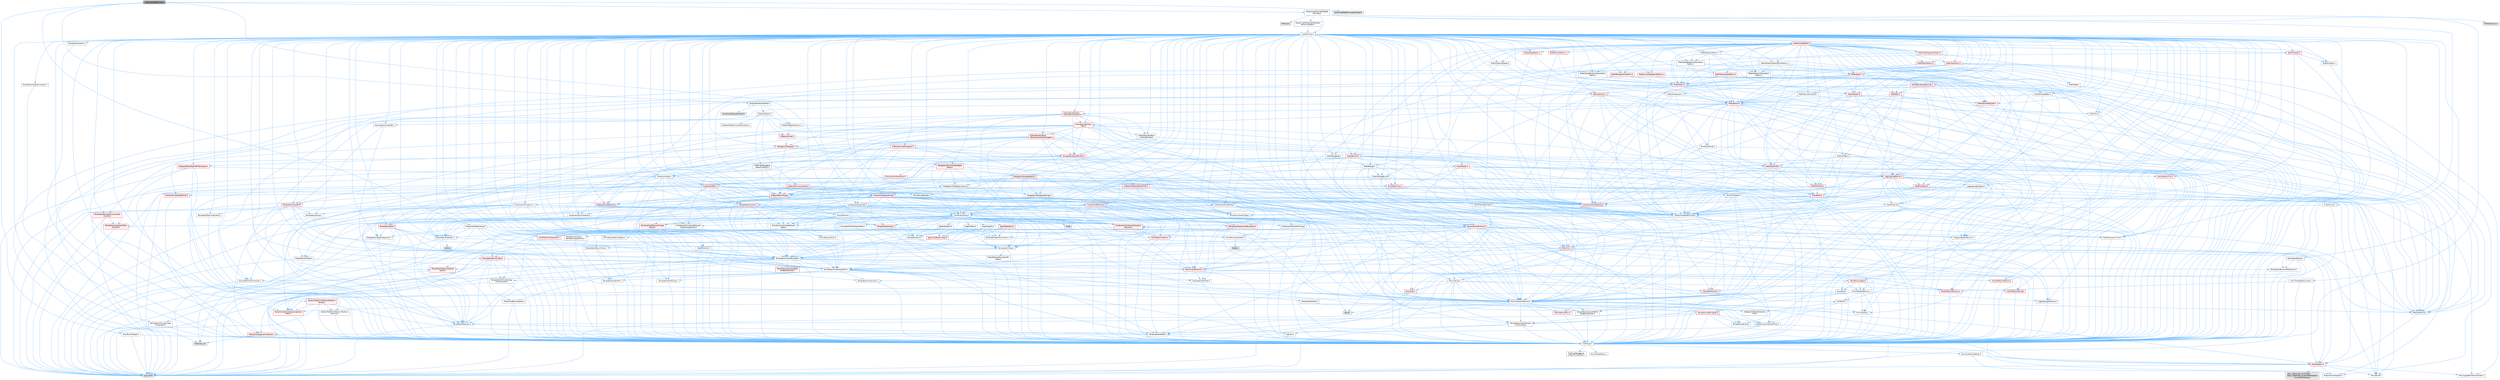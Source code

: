 digraph "LandscapeEdgeFixup.h"
{
 // INTERACTIVE_SVG=YES
 // LATEX_PDF_SIZE
  bgcolor="transparent";
  edge [fontname=Helvetica,fontsize=10,labelfontname=Helvetica,labelfontsize=10];
  node [fontname=Helvetica,fontsize=10,shape=box,height=0.2,width=0.4];
  Node1 [id="Node000001",label="LandscapeEdgeFixup.h",height=0.2,width=0.4,color="gray40", fillcolor="grey60", style="filled", fontcolor="black",tooltip=" "];
  Node1 -> Node2 [id="edge1_Node000001_Node000002",color="steelblue1",style="solid",tooltip=" "];
  Node2 [id="Node000002",label="Containers/ArrayView.h",height=0.2,width=0.4,color="grey40", fillcolor="white", style="filled",URL="$d7/df4/ArrayView_8h.html",tooltip=" "];
  Node2 -> Node3 [id="edge2_Node000002_Node000003",color="steelblue1",style="solid",tooltip=" "];
  Node3 [id="Node000003",label="CoreTypes.h",height=0.2,width=0.4,color="grey40", fillcolor="white", style="filled",URL="$dc/dec/CoreTypes_8h.html",tooltip=" "];
  Node3 -> Node4 [id="edge3_Node000003_Node000004",color="steelblue1",style="solid",tooltip=" "];
  Node4 [id="Node000004",label="HAL/Platform.h",height=0.2,width=0.4,color="red", fillcolor="#FFF0F0", style="filled",URL="$d9/dd0/Platform_8h.html",tooltip=" "];
  Node4 -> Node5 [id="edge4_Node000004_Node000005",color="steelblue1",style="solid",tooltip=" "];
  Node5 [id="Node000005",label="Misc/Build.h",height=0.2,width=0.4,color="grey40", fillcolor="white", style="filled",URL="$d3/dbb/Build_8h.html",tooltip=" "];
  Node4 -> Node6 [id="edge5_Node000004_Node000006",color="steelblue1",style="solid",tooltip=" "];
  Node6 [id="Node000006",label="Misc/LargeWorldCoordinates.h",height=0.2,width=0.4,color="grey40", fillcolor="white", style="filled",URL="$d2/dcb/LargeWorldCoordinates_8h.html",tooltip=" "];
  Node4 -> Node7 [id="edge6_Node000004_Node000007",color="steelblue1",style="solid",tooltip=" "];
  Node7 [id="Node000007",label="type_traits",height=0.2,width=0.4,color="grey60", fillcolor="#E0E0E0", style="filled",tooltip=" "];
  Node4 -> Node8 [id="edge7_Node000004_Node000008",color="steelblue1",style="solid",tooltip=" "];
  Node8 [id="Node000008",label="PreprocessorHelpers.h",height=0.2,width=0.4,color="grey40", fillcolor="white", style="filled",URL="$db/ddb/PreprocessorHelpers_8h.html",tooltip=" "];
  Node4 -> Node9 [id="edge8_Node000004_Node000009",color="steelblue1",style="solid",tooltip=" "];
  Node9 [id="Node000009",label="UBT_COMPILED_PLATFORM\l/UBT_COMPILED_PLATFORMPlatform\lCompilerPreSetup.h",height=0.2,width=0.4,color="grey60", fillcolor="#E0E0E0", style="filled",tooltip=" "];
  Node3 -> Node14 [id="edge9_Node000003_Node000014",color="steelblue1",style="solid",tooltip=" "];
  Node14 [id="Node000014",label="ProfilingDebugging\l/UMemoryDefines.h",height=0.2,width=0.4,color="grey40", fillcolor="white", style="filled",URL="$d2/da2/UMemoryDefines_8h.html",tooltip=" "];
  Node3 -> Node15 [id="edge10_Node000003_Node000015",color="steelblue1",style="solid",tooltip=" "];
  Node15 [id="Node000015",label="Misc/CoreMiscDefines.h",height=0.2,width=0.4,color="grey40", fillcolor="white", style="filled",URL="$da/d38/CoreMiscDefines_8h.html",tooltip=" "];
  Node15 -> Node4 [id="edge11_Node000015_Node000004",color="steelblue1",style="solid",tooltip=" "];
  Node15 -> Node8 [id="edge12_Node000015_Node000008",color="steelblue1",style="solid",tooltip=" "];
  Node3 -> Node16 [id="edge13_Node000003_Node000016",color="steelblue1",style="solid",tooltip=" "];
  Node16 [id="Node000016",label="Misc/CoreDefines.h",height=0.2,width=0.4,color="grey40", fillcolor="white", style="filled",URL="$d3/dd2/CoreDefines_8h.html",tooltip=" "];
  Node2 -> Node17 [id="edge14_Node000002_Node000017",color="steelblue1",style="solid",tooltip=" "];
  Node17 [id="Node000017",label="Containers/ContainersFwd.h",height=0.2,width=0.4,color="grey40", fillcolor="white", style="filled",URL="$d4/d0a/ContainersFwd_8h.html",tooltip=" "];
  Node17 -> Node4 [id="edge15_Node000017_Node000004",color="steelblue1",style="solid",tooltip=" "];
  Node17 -> Node3 [id="edge16_Node000017_Node000003",color="steelblue1",style="solid",tooltip=" "];
  Node17 -> Node18 [id="edge17_Node000017_Node000018",color="steelblue1",style="solid",tooltip=" "];
  Node18 [id="Node000018",label="Traits/IsContiguousContainer.h",height=0.2,width=0.4,color="red", fillcolor="#FFF0F0", style="filled",URL="$d5/d3c/IsContiguousContainer_8h.html",tooltip=" "];
  Node18 -> Node3 [id="edge18_Node000018_Node000003",color="steelblue1",style="solid",tooltip=" "];
  Node18 -> Node20 [id="edge19_Node000018_Node000020",color="steelblue1",style="solid",tooltip=" "];
  Node20 [id="Node000020",label="initializer_list",height=0.2,width=0.4,color="grey60", fillcolor="#E0E0E0", style="filled",tooltip=" "];
  Node2 -> Node21 [id="edge20_Node000002_Node000021",color="steelblue1",style="solid",tooltip=" "];
  Node21 [id="Node000021",label="Misc/AssertionMacros.h",height=0.2,width=0.4,color="grey40", fillcolor="white", style="filled",URL="$d0/dfa/AssertionMacros_8h.html",tooltip=" "];
  Node21 -> Node3 [id="edge21_Node000021_Node000003",color="steelblue1",style="solid",tooltip=" "];
  Node21 -> Node4 [id="edge22_Node000021_Node000004",color="steelblue1",style="solid",tooltip=" "];
  Node21 -> Node22 [id="edge23_Node000021_Node000022",color="steelblue1",style="solid",tooltip=" "];
  Node22 [id="Node000022",label="HAL/PlatformMisc.h",height=0.2,width=0.4,color="red", fillcolor="#FFF0F0", style="filled",URL="$d0/df5/PlatformMisc_8h.html",tooltip=" "];
  Node22 -> Node3 [id="edge24_Node000022_Node000003",color="steelblue1",style="solid",tooltip=" "];
  Node21 -> Node8 [id="edge25_Node000021_Node000008",color="steelblue1",style="solid",tooltip=" "];
  Node21 -> Node54 [id="edge26_Node000021_Node000054",color="steelblue1",style="solid",tooltip=" "];
  Node54 [id="Node000054",label="Templates/EnableIf.h",height=0.2,width=0.4,color="grey40", fillcolor="white", style="filled",URL="$d7/d60/EnableIf_8h.html",tooltip=" "];
  Node54 -> Node3 [id="edge27_Node000054_Node000003",color="steelblue1",style="solid",tooltip=" "];
  Node21 -> Node55 [id="edge28_Node000021_Node000055",color="steelblue1",style="solid",tooltip=" "];
  Node55 [id="Node000055",label="Templates/IsArrayOrRefOf\lTypeByPredicate.h",height=0.2,width=0.4,color="grey40", fillcolor="white", style="filled",URL="$d6/da1/IsArrayOrRefOfTypeByPredicate_8h.html",tooltip=" "];
  Node55 -> Node3 [id="edge29_Node000055_Node000003",color="steelblue1",style="solid",tooltip=" "];
  Node21 -> Node56 [id="edge30_Node000021_Node000056",color="steelblue1",style="solid",tooltip=" "];
  Node56 [id="Node000056",label="Templates/IsValidVariadic\lFunctionArg.h",height=0.2,width=0.4,color="grey40", fillcolor="white", style="filled",URL="$d0/dc8/IsValidVariadicFunctionArg_8h.html",tooltip=" "];
  Node56 -> Node3 [id="edge31_Node000056_Node000003",color="steelblue1",style="solid",tooltip=" "];
  Node56 -> Node57 [id="edge32_Node000056_Node000057",color="steelblue1",style="solid",tooltip=" "];
  Node57 [id="Node000057",label="IsEnum.h",height=0.2,width=0.4,color="grey40", fillcolor="white", style="filled",URL="$d4/de5/IsEnum_8h.html",tooltip=" "];
  Node56 -> Node7 [id="edge33_Node000056_Node000007",color="steelblue1",style="solid",tooltip=" "];
  Node21 -> Node58 [id="edge34_Node000021_Node000058",color="steelblue1",style="solid",tooltip=" "];
  Node58 [id="Node000058",label="Traits/IsCharEncodingCompatible\lWith.h",height=0.2,width=0.4,color="red", fillcolor="#FFF0F0", style="filled",URL="$df/dd1/IsCharEncodingCompatibleWith_8h.html",tooltip=" "];
  Node58 -> Node7 [id="edge35_Node000058_Node000007",color="steelblue1",style="solid",tooltip=" "];
  Node21 -> Node60 [id="edge36_Node000021_Node000060",color="steelblue1",style="solid",tooltip=" "];
  Node60 [id="Node000060",label="Misc/VarArgs.h",height=0.2,width=0.4,color="grey40", fillcolor="white", style="filled",URL="$d5/d6f/VarArgs_8h.html",tooltip=" "];
  Node60 -> Node3 [id="edge37_Node000060_Node000003",color="steelblue1",style="solid",tooltip=" "];
  Node21 -> Node61 [id="edge38_Node000021_Node000061",color="steelblue1",style="solid",tooltip=" "];
  Node61 [id="Node000061",label="String/FormatStringSan.h",height=0.2,width=0.4,color="red", fillcolor="#FFF0F0", style="filled",URL="$d3/d8b/FormatStringSan_8h.html",tooltip=" "];
  Node61 -> Node7 [id="edge39_Node000061_Node000007",color="steelblue1",style="solid",tooltip=" "];
  Node61 -> Node3 [id="edge40_Node000061_Node000003",color="steelblue1",style="solid",tooltip=" "];
  Node61 -> Node62 [id="edge41_Node000061_Node000062",color="steelblue1",style="solid",tooltip=" "];
  Node62 [id="Node000062",label="Templates/Requires.h",height=0.2,width=0.4,color="grey40", fillcolor="white", style="filled",URL="$dc/d96/Requires_8h.html",tooltip=" "];
  Node62 -> Node54 [id="edge42_Node000062_Node000054",color="steelblue1",style="solid",tooltip=" "];
  Node62 -> Node7 [id="edge43_Node000062_Node000007",color="steelblue1",style="solid",tooltip=" "];
  Node61 -> Node63 [id="edge44_Node000061_Node000063",color="steelblue1",style="solid",tooltip=" "];
  Node63 [id="Node000063",label="Templates/Identity.h",height=0.2,width=0.4,color="grey40", fillcolor="white", style="filled",URL="$d0/dd5/Identity_8h.html",tooltip=" "];
  Node61 -> Node56 [id="edge45_Node000061_Node000056",color="steelblue1",style="solid",tooltip=" "];
  Node61 -> Node17 [id="edge46_Node000061_Node000017",color="steelblue1",style="solid",tooltip=" "];
  Node21 -> Node67 [id="edge47_Node000021_Node000067",color="steelblue1",style="solid",tooltip=" "];
  Node67 [id="Node000067",label="atomic",height=0.2,width=0.4,color="grey60", fillcolor="#E0E0E0", style="filled",tooltip=" "];
  Node2 -> Node68 [id="edge48_Node000002_Node000068",color="steelblue1",style="solid",tooltip=" "];
  Node68 [id="Node000068",label="Misc/ReverseIterate.h",height=0.2,width=0.4,color="grey40", fillcolor="white", style="filled",URL="$db/de3/ReverseIterate_8h.html",tooltip=" "];
  Node68 -> Node4 [id="edge49_Node000068_Node000004",color="steelblue1",style="solid",tooltip=" "];
  Node68 -> Node69 [id="edge50_Node000068_Node000069",color="steelblue1",style="solid",tooltip=" "];
  Node69 [id="Node000069",label="iterator",height=0.2,width=0.4,color="grey60", fillcolor="#E0E0E0", style="filled",tooltip=" "];
  Node2 -> Node70 [id="edge51_Node000002_Node000070",color="steelblue1",style="solid",tooltip=" "];
  Node70 [id="Node000070",label="Misc/IntrusiveUnsetOptional\lState.h",height=0.2,width=0.4,color="grey40", fillcolor="white", style="filled",URL="$d2/d0a/IntrusiveUnsetOptionalState_8h.html",tooltip=" "];
  Node70 -> Node71 [id="edge52_Node000070_Node000071",color="steelblue1",style="solid",tooltip=" "];
  Node71 [id="Node000071",label="Misc/OptionalFwd.h",height=0.2,width=0.4,color="grey40", fillcolor="white", style="filled",URL="$dc/d50/OptionalFwd_8h.html",tooltip=" "];
  Node2 -> Node72 [id="edge53_Node000002_Node000072",color="steelblue1",style="solid",tooltip=" "];
  Node72 [id="Node000072",label="Templates/Invoke.h",height=0.2,width=0.4,color="grey40", fillcolor="white", style="filled",URL="$d7/deb/Invoke_8h.html",tooltip=" "];
  Node72 -> Node3 [id="edge54_Node000072_Node000003",color="steelblue1",style="solid",tooltip=" "];
  Node72 -> Node73 [id="edge55_Node000072_Node000073",color="steelblue1",style="solid",tooltip=" "];
  Node73 [id="Node000073",label="Traits/MemberFunctionPtr\lOuter.h",height=0.2,width=0.4,color="grey40", fillcolor="white", style="filled",URL="$db/da7/MemberFunctionPtrOuter_8h.html",tooltip=" "];
  Node72 -> Node74 [id="edge56_Node000072_Node000074",color="steelblue1",style="solid",tooltip=" "];
  Node74 [id="Node000074",label="Templates/UnrealTemplate.h",height=0.2,width=0.4,color="grey40", fillcolor="white", style="filled",URL="$d4/d24/UnrealTemplate_8h.html",tooltip=" "];
  Node74 -> Node3 [id="edge57_Node000074_Node000003",color="steelblue1",style="solid",tooltip=" "];
  Node74 -> Node75 [id="edge58_Node000074_Node000075",color="steelblue1",style="solid",tooltip=" "];
  Node75 [id="Node000075",label="Templates/IsPointer.h",height=0.2,width=0.4,color="grey40", fillcolor="white", style="filled",URL="$d7/d05/IsPointer_8h.html",tooltip=" "];
  Node75 -> Node3 [id="edge59_Node000075_Node000003",color="steelblue1",style="solid",tooltip=" "];
  Node74 -> Node76 [id="edge60_Node000074_Node000076",color="steelblue1",style="solid",tooltip=" "];
  Node76 [id="Node000076",label="HAL/UnrealMemory.h",height=0.2,width=0.4,color="red", fillcolor="#FFF0F0", style="filled",URL="$d9/d96/UnrealMemory_8h.html",tooltip=" "];
  Node76 -> Node3 [id="edge61_Node000076_Node000003",color="steelblue1",style="solid",tooltip=" "];
  Node76 -> Node80 [id="edge62_Node000076_Node000080",color="steelblue1",style="solid",tooltip=" "];
  Node80 [id="Node000080",label="HAL/MemoryBase.h",height=0.2,width=0.4,color="red", fillcolor="#FFF0F0", style="filled",URL="$d6/d9f/MemoryBase_8h.html",tooltip=" "];
  Node80 -> Node3 [id="edge63_Node000080_Node000003",color="steelblue1",style="solid",tooltip=" "];
  Node80 -> Node47 [id="edge64_Node000080_Node000047",color="steelblue1",style="solid",tooltip=" "];
  Node47 [id="Node000047",label="HAL/PlatformAtomics.h",height=0.2,width=0.4,color="red", fillcolor="#FFF0F0", style="filled",URL="$d3/d36/PlatformAtomics_8h.html",tooltip=" "];
  Node47 -> Node3 [id="edge65_Node000047_Node000003",color="steelblue1",style="solid",tooltip=" "];
  Node80 -> Node30 [id="edge66_Node000080_Node000030",color="steelblue1",style="solid",tooltip=" "];
  Node30 [id="Node000030",label="HAL/PlatformCrt.h",height=0.2,width=0.4,color="red", fillcolor="#FFF0F0", style="filled",URL="$d8/d75/PlatformCrt_8h.html",tooltip=" "];
  Node80 -> Node81 [id="edge67_Node000080_Node000081",color="steelblue1",style="solid",tooltip=" "];
  Node81 [id="Node000081",label="Misc/Exec.h",height=0.2,width=0.4,color="grey40", fillcolor="white", style="filled",URL="$de/ddb/Exec_8h.html",tooltip=" "];
  Node81 -> Node3 [id="edge68_Node000081_Node000003",color="steelblue1",style="solid",tooltip=" "];
  Node81 -> Node21 [id="edge69_Node000081_Node000021",color="steelblue1",style="solid",tooltip=" "];
  Node80 -> Node82 [id="edge70_Node000080_Node000082",color="steelblue1",style="solid",tooltip=" "];
  Node82 [id="Node000082",label="Misc/OutputDevice.h",height=0.2,width=0.4,color="grey40", fillcolor="white", style="filled",URL="$d7/d32/OutputDevice_8h.html",tooltip=" "];
  Node82 -> Node26 [id="edge71_Node000082_Node000026",color="steelblue1",style="solid",tooltip=" "];
  Node26 [id="Node000026",label="CoreFwd.h",height=0.2,width=0.4,color="grey40", fillcolor="white", style="filled",URL="$d1/d1e/CoreFwd_8h.html",tooltip=" "];
  Node26 -> Node3 [id="edge72_Node000026_Node000003",color="steelblue1",style="solid",tooltip=" "];
  Node26 -> Node17 [id="edge73_Node000026_Node000017",color="steelblue1",style="solid",tooltip=" "];
  Node26 -> Node27 [id="edge74_Node000026_Node000027",color="steelblue1",style="solid",tooltip=" "];
  Node27 [id="Node000027",label="Math/MathFwd.h",height=0.2,width=0.4,color="grey40", fillcolor="white", style="filled",URL="$d2/d10/MathFwd_8h.html",tooltip=" "];
  Node27 -> Node4 [id="edge75_Node000027_Node000004",color="steelblue1",style="solid",tooltip=" "];
  Node26 -> Node28 [id="edge76_Node000026_Node000028",color="steelblue1",style="solid",tooltip=" "];
  Node28 [id="Node000028",label="UObject/UObjectHierarchy\lFwd.h",height=0.2,width=0.4,color="grey40", fillcolor="white", style="filled",URL="$d3/d13/UObjectHierarchyFwd_8h.html",tooltip=" "];
  Node82 -> Node3 [id="edge77_Node000082_Node000003",color="steelblue1",style="solid",tooltip=" "];
  Node82 -> Node83 [id="edge78_Node000082_Node000083",color="steelblue1",style="solid",tooltip=" "];
  Node83 [id="Node000083",label="Logging/LogVerbosity.h",height=0.2,width=0.4,color="grey40", fillcolor="white", style="filled",URL="$d2/d8f/LogVerbosity_8h.html",tooltip=" "];
  Node83 -> Node3 [id="edge79_Node000083_Node000003",color="steelblue1",style="solid",tooltip=" "];
  Node82 -> Node60 [id="edge80_Node000082_Node000060",color="steelblue1",style="solid",tooltip=" "];
  Node82 -> Node55 [id="edge81_Node000082_Node000055",color="steelblue1",style="solid",tooltip=" "];
  Node82 -> Node56 [id="edge82_Node000082_Node000056",color="steelblue1",style="solid",tooltip=" "];
  Node82 -> Node58 [id="edge83_Node000082_Node000058",color="steelblue1",style="solid",tooltip=" "];
  Node76 -> Node93 [id="edge84_Node000076_Node000093",color="steelblue1",style="solid",tooltip=" "];
  Node93 [id="Node000093",label="HAL/PlatformMemory.h",height=0.2,width=0.4,color="red", fillcolor="#FFF0F0", style="filled",URL="$de/d68/PlatformMemory_8h.html",tooltip=" "];
  Node93 -> Node3 [id="edge85_Node000093_Node000003",color="steelblue1",style="solid",tooltip=" "];
  Node76 -> Node75 [id="edge86_Node000076_Node000075",color="steelblue1",style="solid",tooltip=" "];
  Node74 -> Node96 [id="edge87_Node000074_Node000096",color="steelblue1",style="solid",tooltip=" "];
  Node96 [id="Node000096",label="Templates/CopyQualifiers\lAndRefsFromTo.h",height=0.2,width=0.4,color="red", fillcolor="#FFF0F0", style="filled",URL="$d3/db3/CopyQualifiersAndRefsFromTo_8h.html",tooltip=" "];
  Node74 -> Node98 [id="edge88_Node000074_Node000098",color="steelblue1",style="solid",tooltip=" "];
  Node98 [id="Node000098",label="Templates/UnrealTypeTraits.h",height=0.2,width=0.4,color="grey40", fillcolor="white", style="filled",URL="$d2/d2d/UnrealTypeTraits_8h.html",tooltip=" "];
  Node98 -> Node3 [id="edge89_Node000098_Node000003",color="steelblue1",style="solid",tooltip=" "];
  Node98 -> Node75 [id="edge90_Node000098_Node000075",color="steelblue1",style="solid",tooltip=" "];
  Node98 -> Node21 [id="edge91_Node000098_Node000021",color="steelblue1",style="solid",tooltip=" "];
  Node98 -> Node89 [id="edge92_Node000098_Node000089",color="steelblue1",style="solid",tooltip=" "];
  Node89 [id="Node000089",label="Templates/AndOrNot.h",height=0.2,width=0.4,color="grey40", fillcolor="white", style="filled",URL="$db/d0a/AndOrNot_8h.html",tooltip=" "];
  Node89 -> Node3 [id="edge93_Node000089_Node000003",color="steelblue1",style="solid",tooltip=" "];
  Node98 -> Node54 [id="edge94_Node000098_Node000054",color="steelblue1",style="solid",tooltip=" "];
  Node98 -> Node99 [id="edge95_Node000098_Node000099",color="steelblue1",style="solid",tooltip=" "];
  Node99 [id="Node000099",label="Templates/IsArithmetic.h",height=0.2,width=0.4,color="grey40", fillcolor="white", style="filled",URL="$d2/d5d/IsArithmetic_8h.html",tooltip=" "];
  Node99 -> Node3 [id="edge96_Node000099_Node000003",color="steelblue1",style="solid",tooltip=" "];
  Node98 -> Node57 [id="edge97_Node000098_Node000057",color="steelblue1",style="solid",tooltip=" "];
  Node98 -> Node100 [id="edge98_Node000098_Node000100",color="steelblue1",style="solid",tooltip=" "];
  Node100 [id="Node000100",label="Templates/Models.h",height=0.2,width=0.4,color="grey40", fillcolor="white", style="filled",URL="$d3/d0c/Models_8h.html",tooltip=" "];
  Node100 -> Node63 [id="edge99_Node000100_Node000063",color="steelblue1",style="solid",tooltip=" "];
  Node98 -> Node101 [id="edge100_Node000098_Node000101",color="steelblue1",style="solid",tooltip=" "];
  Node101 [id="Node000101",label="Templates/IsPODType.h",height=0.2,width=0.4,color="grey40", fillcolor="white", style="filled",URL="$d7/db1/IsPODType_8h.html",tooltip=" "];
  Node101 -> Node3 [id="edge101_Node000101_Node000003",color="steelblue1",style="solid",tooltip=" "];
  Node98 -> Node102 [id="edge102_Node000098_Node000102",color="steelblue1",style="solid",tooltip=" "];
  Node102 [id="Node000102",label="Templates/IsUECoreType.h",height=0.2,width=0.4,color="grey40", fillcolor="white", style="filled",URL="$d1/db8/IsUECoreType_8h.html",tooltip=" "];
  Node102 -> Node3 [id="edge103_Node000102_Node000003",color="steelblue1",style="solid",tooltip=" "];
  Node102 -> Node7 [id="edge104_Node000102_Node000007",color="steelblue1",style="solid",tooltip=" "];
  Node98 -> Node90 [id="edge105_Node000098_Node000090",color="steelblue1",style="solid",tooltip=" "];
  Node90 [id="Node000090",label="Templates/IsTriviallyCopy\lConstructible.h",height=0.2,width=0.4,color="grey40", fillcolor="white", style="filled",URL="$d3/d78/IsTriviallyCopyConstructible_8h.html",tooltip=" "];
  Node90 -> Node3 [id="edge106_Node000090_Node000003",color="steelblue1",style="solid",tooltip=" "];
  Node90 -> Node7 [id="edge107_Node000090_Node000007",color="steelblue1",style="solid",tooltip=" "];
  Node74 -> Node103 [id="edge108_Node000074_Node000103",color="steelblue1",style="solid",tooltip=" "];
  Node103 [id="Node000103",label="Templates/RemoveReference.h",height=0.2,width=0.4,color="grey40", fillcolor="white", style="filled",URL="$da/dbe/RemoveReference_8h.html",tooltip=" "];
  Node103 -> Node3 [id="edge109_Node000103_Node000003",color="steelblue1",style="solid",tooltip=" "];
  Node74 -> Node62 [id="edge110_Node000074_Node000062",color="steelblue1",style="solid",tooltip=" "];
  Node74 -> Node104 [id="edge111_Node000074_Node000104",color="steelblue1",style="solid",tooltip=" "];
  Node104 [id="Node000104",label="Templates/TypeCompatible\lBytes.h",height=0.2,width=0.4,color="red", fillcolor="#FFF0F0", style="filled",URL="$df/d0a/TypeCompatibleBytes_8h.html",tooltip=" "];
  Node104 -> Node3 [id="edge112_Node000104_Node000003",color="steelblue1",style="solid",tooltip=" "];
  Node104 -> Node7 [id="edge113_Node000104_Node000007",color="steelblue1",style="solid",tooltip=" "];
  Node74 -> Node63 [id="edge114_Node000074_Node000063",color="steelblue1",style="solid",tooltip=" "];
  Node74 -> Node18 [id="edge115_Node000074_Node000018",color="steelblue1",style="solid",tooltip=" "];
  Node74 -> Node105 [id="edge116_Node000074_Node000105",color="steelblue1",style="solid",tooltip=" "];
  Node105 [id="Node000105",label="Traits/UseBitwiseSwap.h",height=0.2,width=0.4,color="grey40", fillcolor="white", style="filled",URL="$db/df3/UseBitwiseSwap_8h.html",tooltip=" "];
  Node105 -> Node3 [id="edge117_Node000105_Node000003",color="steelblue1",style="solid",tooltip=" "];
  Node105 -> Node7 [id="edge118_Node000105_Node000007",color="steelblue1",style="solid",tooltip=" "];
  Node74 -> Node7 [id="edge119_Node000074_Node000007",color="steelblue1",style="solid",tooltip=" "];
  Node72 -> Node7 [id="edge120_Node000072_Node000007",color="steelblue1",style="solid",tooltip=" "];
  Node2 -> Node98 [id="edge121_Node000002_Node000098",color="steelblue1",style="solid",tooltip=" "];
  Node2 -> Node25 [id="edge122_Node000002_Node000025",color="steelblue1",style="solid",tooltip=" "];
  Node25 [id="Node000025",label="Traits/ElementType.h",height=0.2,width=0.4,color="grey40", fillcolor="white", style="filled",URL="$d5/d4f/ElementType_8h.html",tooltip=" "];
  Node25 -> Node4 [id="edge123_Node000025_Node000004",color="steelblue1",style="solid",tooltip=" "];
  Node25 -> Node20 [id="edge124_Node000025_Node000020",color="steelblue1",style="solid",tooltip=" "];
  Node25 -> Node7 [id="edge125_Node000025_Node000007",color="steelblue1",style="solid",tooltip=" "];
  Node2 -> Node106 [id="edge126_Node000002_Node000106",color="steelblue1",style="solid",tooltip=" "];
  Node106 [id="Node000106",label="Containers/Array.h",height=0.2,width=0.4,color="grey40", fillcolor="white", style="filled",URL="$df/dd0/Array_8h.html",tooltip=" "];
  Node106 -> Node3 [id="edge127_Node000106_Node000003",color="steelblue1",style="solid",tooltip=" "];
  Node106 -> Node21 [id="edge128_Node000106_Node000021",color="steelblue1",style="solid",tooltip=" "];
  Node106 -> Node70 [id="edge129_Node000106_Node000070",color="steelblue1",style="solid",tooltip=" "];
  Node106 -> Node68 [id="edge130_Node000106_Node000068",color="steelblue1",style="solid",tooltip=" "];
  Node106 -> Node76 [id="edge131_Node000106_Node000076",color="steelblue1",style="solid",tooltip=" "];
  Node106 -> Node98 [id="edge132_Node000106_Node000098",color="steelblue1",style="solid",tooltip=" "];
  Node106 -> Node74 [id="edge133_Node000106_Node000074",color="steelblue1",style="solid",tooltip=" "];
  Node106 -> Node107 [id="edge134_Node000106_Node000107",color="steelblue1",style="solid",tooltip=" "];
  Node107 [id="Node000107",label="Containers/AllowShrinking.h",height=0.2,width=0.4,color="grey40", fillcolor="white", style="filled",URL="$d7/d1a/AllowShrinking_8h.html",tooltip=" "];
  Node107 -> Node3 [id="edge135_Node000107_Node000003",color="steelblue1",style="solid",tooltip=" "];
  Node106 -> Node108 [id="edge136_Node000106_Node000108",color="steelblue1",style="solid",tooltip=" "];
  Node108 [id="Node000108",label="Containers/ContainerAllocation\lPolicies.h",height=0.2,width=0.4,color="red", fillcolor="#FFF0F0", style="filled",URL="$d7/dff/ContainerAllocationPolicies_8h.html",tooltip=" "];
  Node108 -> Node3 [id="edge137_Node000108_Node000003",color="steelblue1",style="solid",tooltip=" "];
  Node108 -> Node108 [id="edge138_Node000108_Node000108",color="steelblue1",style="solid",tooltip=" "];
  Node108 -> Node110 [id="edge139_Node000108_Node000110",color="steelblue1",style="solid",tooltip=" "];
  Node110 [id="Node000110",label="HAL/PlatformMath.h",height=0.2,width=0.4,color="red", fillcolor="#FFF0F0", style="filled",URL="$dc/d53/PlatformMath_8h.html",tooltip=" "];
  Node110 -> Node3 [id="edge140_Node000110_Node000003",color="steelblue1",style="solid",tooltip=" "];
  Node108 -> Node76 [id="edge141_Node000108_Node000076",color="steelblue1",style="solid",tooltip=" "];
  Node108 -> Node40 [id="edge142_Node000108_Node000040",color="steelblue1",style="solid",tooltip=" "];
  Node40 [id="Node000040",label="Math/NumericLimits.h",height=0.2,width=0.4,color="grey40", fillcolor="white", style="filled",URL="$df/d1b/NumericLimits_8h.html",tooltip=" "];
  Node40 -> Node3 [id="edge143_Node000040_Node000003",color="steelblue1",style="solid",tooltip=" "];
  Node108 -> Node21 [id="edge144_Node000108_Node000021",color="steelblue1",style="solid",tooltip=" "];
  Node108 -> Node119 [id="edge145_Node000108_Node000119",color="steelblue1",style="solid",tooltip=" "];
  Node119 [id="Node000119",label="Templates/MemoryOps.h",height=0.2,width=0.4,color="red", fillcolor="#FFF0F0", style="filled",URL="$db/dea/MemoryOps_8h.html",tooltip=" "];
  Node119 -> Node3 [id="edge146_Node000119_Node000003",color="steelblue1",style="solid",tooltip=" "];
  Node119 -> Node76 [id="edge147_Node000119_Node000076",color="steelblue1",style="solid",tooltip=" "];
  Node119 -> Node91 [id="edge148_Node000119_Node000091",color="steelblue1",style="solid",tooltip=" "];
  Node91 [id="Node000091",label="Templates/IsTriviallyCopy\lAssignable.h",height=0.2,width=0.4,color="grey40", fillcolor="white", style="filled",URL="$d2/df2/IsTriviallyCopyAssignable_8h.html",tooltip=" "];
  Node91 -> Node3 [id="edge149_Node000091_Node000003",color="steelblue1",style="solid",tooltip=" "];
  Node91 -> Node7 [id="edge150_Node000091_Node000007",color="steelblue1",style="solid",tooltip=" "];
  Node119 -> Node90 [id="edge151_Node000119_Node000090",color="steelblue1",style="solid",tooltip=" "];
  Node119 -> Node62 [id="edge152_Node000119_Node000062",color="steelblue1",style="solid",tooltip=" "];
  Node119 -> Node98 [id="edge153_Node000119_Node000098",color="steelblue1",style="solid",tooltip=" "];
  Node119 -> Node105 [id="edge154_Node000119_Node000105",color="steelblue1",style="solid",tooltip=" "];
  Node119 -> Node7 [id="edge155_Node000119_Node000007",color="steelblue1",style="solid",tooltip=" "];
  Node108 -> Node104 [id="edge156_Node000108_Node000104",color="steelblue1",style="solid",tooltip=" "];
  Node108 -> Node7 [id="edge157_Node000108_Node000007",color="steelblue1",style="solid",tooltip=" "];
  Node106 -> Node120 [id="edge158_Node000106_Node000120",color="steelblue1",style="solid",tooltip=" "];
  Node120 [id="Node000120",label="Containers/ContainerElement\lTypeCompatibility.h",height=0.2,width=0.4,color="grey40", fillcolor="white", style="filled",URL="$df/ddf/ContainerElementTypeCompatibility_8h.html",tooltip=" "];
  Node120 -> Node3 [id="edge159_Node000120_Node000003",color="steelblue1",style="solid",tooltip=" "];
  Node120 -> Node98 [id="edge160_Node000120_Node000098",color="steelblue1",style="solid",tooltip=" "];
  Node106 -> Node121 [id="edge161_Node000106_Node000121",color="steelblue1",style="solid",tooltip=" "];
  Node121 [id="Node000121",label="Serialization/Archive.h",height=0.2,width=0.4,color="red", fillcolor="#FFF0F0", style="filled",URL="$d7/d3b/Archive_8h.html",tooltip=" "];
  Node121 -> Node26 [id="edge162_Node000121_Node000026",color="steelblue1",style="solid",tooltip=" "];
  Node121 -> Node3 [id="edge163_Node000121_Node000003",color="steelblue1",style="solid",tooltip=" "];
  Node121 -> Node122 [id="edge164_Node000121_Node000122",color="steelblue1",style="solid",tooltip=" "];
  Node122 [id="Node000122",label="HAL/PlatformProperties.h",height=0.2,width=0.4,color="red", fillcolor="#FFF0F0", style="filled",URL="$d9/db0/PlatformProperties_8h.html",tooltip=" "];
  Node122 -> Node3 [id="edge165_Node000122_Node000003",color="steelblue1",style="solid",tooltip=" "];
  Node121 -> Node125 [id="edge166_Node000121_Node000125",color="steelblue1",style="solid",tooltip=" "];
  Node125 [id="Node000125",label="Internationalization\l/TextNamespaceFwd.h",height=0.2,width=0.4,color="grey40", fillcolor="white", style="filled",URL="$d8/d97/TextNamespaceFwd_8h.html",tooltip=" "];
  Node125 -> Node3 [id="edge167_Node000125_Node000003",color="steelblue1",style="solid",tooltip=" "];
  Node121 -> Node27 [id="edge168_Node000121_Node000027",color="steelblue1",style="solid",tooltip=" "];
  Node121 -> Node21 [id="edge169_Node000121_Node000021",color="steelblue1",style="solid",tooltip=" "];
  Node121 -> Node5 [id="edge170_Node000121_Node000005",color="steelblue1",style="solid",tooltip=" "];
  Node121 -> Node126 [id="edge171_Node000121_Node000126",color="steelblue1",style="solid",tooltip=" "];
  Node126 [id="Node000126",label="Misc/EngineVersionBase.h",height=0.2,width=0.4,color="grey40", fillcolor="white", style="filled",URL="$d5/d2b/EngineVersionBase_8h.html",tooltip=" "];
  Node126 -> Node3 [id="edge172_Node000126_Node000003",color="steelblue1",style="solid",tooltip=" "];
  Node121 -> Node60 [id="edge173_Node000121_Node000060",color="steelblue1",style="solid",tooltip=" "];
  Node121 -> Node54 [id="edge174_Node000121_Node000054",color="steelblue1",style="solid",tooltip=" "];
  Node121 -> Node55 [id="edge175_Node000121_Node000055",color="steelblue1",style="solid",tooltip=" "];
  Node121 -> Node129 [id="edge176_Node000121_Node000129",color="steelblue1",style="solid",tooltip=" "];
  Node129 [id="Node000129",label="Templates/IsEnumClass.h",height=0.2,width=0.4,color="grey40", fillcolor="white", style="filled",URL="$d7/d15/IsEnumClass_8h.html",tooltip=" "];
  Node129 -> Node3 [id="edge177_Node000129_Node000003",color="steelblue1",style="solid",tooltip=" "];
  Node129 -> Node89 [id="edge178_Node000129_Node000089",color="steelblue1",style="solid",tooltip=" "];
  Node121 -> Node56 [id="edge179_Node000121_Node000056",color="steelblue1",style="solid",tooltip=" "];
  Node121 -> Node74 [id="edge180_Node000121_Node000074",color="steelblue1",style="solid",tooltip=" "];
  Node121 -> Node58 [id="edge181_Node000121_Node000058",color="steelblue1",style="solid",tooltip=" "];
  Node121 -> Node130 [id="edge182_Node000121_Node000130",color="steelblue1",style="solid",tooltip=" "];
  Node130 [id="Node000130",label="UObject/ObjectVersion.h",height=0.2,width=0.4,color="grey40", fillcolor="white", style="filled",URL="$da/d63/ObjectVersion_8h.html",tooltip=" "];
  Node130 -> Node3 [id="edge183_Node000130_Node000003",color="steelblue1",style="solid",tooltip=" "];
  Node106 -> Node131 [id="edge184_Node000106_Node000131",color="steelblue1",style="solid",tooltip=" "];
  Node131 [id="Node000131",label="Serialization/MemoryImage\lWriter.h",height=0.2,width=0.4,color="red", fillcolor="#FFF0F0", style="filled",URL="$d0/d08/MemoryImageWriter_8h.html",tooltip=" "];
  Node131 -> Node3 [id="edge185_Node000131_Node000003",color="steelblue1",style="solid",tooltip=" "];
  Node106 -> Node145 [id="edge186_Node000106_Node000145",color="steelblue1",style="solid",tooltip=" "];
  Node145 [id="Node000145",label="Algo/Heapify.h",height=0.2,width=0.4,color="grey40", fillcolor="white", style="filled",URL="$d0/d2a/Heapify_8h.html",tooltip=" "];
  Node145 -> Node146 [id="edge187_Node000145_Node000146",color="steelblue1",style="solid",tooltip=" "];
  Node146 [id="Node000146",label="Algo/Impl/BinaryHeap.h",height=0.2,width=0.4,color="red", fillcolor="#FFF0F0", style="filled",URL="$d7/da3/Algo_2Impl_2BinaryHeap_8h.html",tooltip=" "];
  Node146 -> Node72 [id="edge188_Node000146_Node000072",color="steelblue1",style="solid",tooltip=" "];
  Node146 -> Node7 [id="edge189_Node000146_Node000007",color="steelblue1",style="solid",tooltip=" "];
  Node145 -> Node149 [id="edge190_Node000145_Node000149",color="steelblue1",style="solid",tooltip=" "];
  Node149 [id="Node000149",label="Templates/IdentityFunctor.h",height=0.2,width=0.4,color="grey40", fillcolor="white", style="filled",URL="$d7/d2e/IdentityFunctor_8h.html",tooltip=" "];
  Node149 -> Node4 [id="edge191_Node000149_Node000004",color="steelblue1",style="solid",tooltip=" "];
  Node145 -> Node72 [id="edge192_Node000145_Node000072",color="steelblue1",style="solid",tooltip=" "];
  Node145 -> Node150 [id="edge193_Node000145_Node000150",color="steelblue1",style="solid",tooltip=" "];
  Node150 [id="Node000150",label="Templates/Less.h",height=0.2,width=0.4,color="grey40", fillcolor="white", style="filled",URL="$de/dc8/Less_8h.html",tooltip=" "];
  Node150 -> Node3 [id="edge194_Node000150_Node000003",color="steelblue1",style="solid",tooltip=" "];
  Node150 -> Node74 [id="edge195_Node000150_Node000074",color="steelblue1",style="solid",tooltip=" "];
  Node145 -> Node74 [id="edge196_Node000145_Node000074",color="steelblue1",style="solid",tooltip=" "];
  Node106 -> Node151 [id="edge197_Node000106_Node000151",color="steelblue1",style="solid",tooltip=" "];
  Node151 [id="Node000151",label="Algo/HeapSort.h",height=0.2,width=0.4,color="grey40", fillcolor="white", style="filled",URL="$d3/d92/HeapSort_8h.html",tooltip=" "];
  Node151 -> Node146 [id="edge198_Node000151_Node000146",color="steelblue1",style="solid",tooltip=" "];
  Node151 -> Node149 [id="edge199_Node000151_Node000149",color="steelblue1",style="solid",tooltip=" "];
  Node151 -> Node150 [id="edge200_Node000151_Node000150",color="steelblue1",style="solid",tooltip=" "];
  Node151 -> Node74 [id="edge201_Node000151_Node000074",color="steelblue1",style="solid",tooltip=" "];
  Node106 -> Node152 [id="edge202_Node000106_Node000152",color="steelblue1",style="solid",tooltip=" "];
  Node152 [id="Node000152",label="Algo/IsHeap.h",height=0.2,width=0.4,color="grey40", fillcolor="white", style="filled",URL="$de/d32/IsHeap_8h.html",tooltip=" "];
  Node152 -> Node146 [id="edge203_Node000152_Node000146",color="steelblue1",style="solid",tooltip=" "];
  Node152 -> Node149 [id="edge204_Node000152_Node000149",color="steelblue1",style="solid",tooltip=" "];
  Node152 -> Node72 [id="edge205_Node000152_Node000072",color="steelblue1",style="solid",tooltip=" "];
  Node152 -> Node150 [id="edge206_Node000152_Node000150",color="steelblue1",style="solid",tooltip=" "];
  Node152 -> Node74 [id="edge207_Node000152_Node000074",color="steelblue1",style="solid",tooltip=" "];
  Node106 -> Node146 [id="edge208_Node000106_Node000146",color="steelblue1",style="solid",tooltip=" "];
  Node106 -> Node153 [id="edge209_Node000106_Node000153",color="steelblue1",style="solid",tooltip=" "];
  Node153 [id="Node000153",label="Algo/StableSort.h",height=0.2,width=0.4,color="red", fillcolor="#FFF0F0", style="filled",URL="$d7/d3c/StableSort_8h.html",tooltip=" "];
  Node153 -> Node149 [id="edge210_Node000153_Node000149",color="steelblue1",style="solid",tooltip=" "];
  Node153 -> Node72 [id="edge211_Node000153_Node000072",color="steelblue1",style="solid",tooltip=" "];
  Node153 -> Node150 [id="edge212_Node000153_Node000150",color="steelblue1",style="solid",tooltip=" "];
  Node153 -> Node74 [id="edge213_Node000153_Node000074",color="steelblue1",style="solid",tooltip=" "];
  Node106 -> Node156 [id="edge214_Node000106_Node000156",color="steelblue1",style="solid",tooltip=" "];
  Node156 [id="Node000156",label="Concepts/GetTypeHashable.h",height=0.2,width=0.4,color="grey40", fillcolor="white", style="filled",URL="$d3/da2/GetTypeHashable_8h.html",tooltip=" "];
  Node156 -> Node3 [id="edge215_Node000156_Node000003",color="steelblue1",style="solid",tooltip=" "];
  Node156 -> Node136 [id="edge216_Node000156_Node000136",color="steelblue1",style="solid",tooltip=" "];
  Node136 [id="Node000136",label="Templates/TypeHash.h",height=0.2,width=0.4,color="grey40", fillcolor="white", style="filled",URL="$d1/d62/TypeHash_8h.html",tooltip=" "];
  Node136 -> Node3 [id="edge217_Node000136_Node000003",color="steelblue1",style="solid",tooltip=" "];
  Node136 -> Node62 [id="edge218_Node000136_Node000062",color="steelblue1",style="solid",tooltip=" "];
  Node136 -> Node137 [id="edge219_Node000136_Node000137",color="steelblue1",style="solid",tooltip=" "];
  Node137 [id="Node000137",label="Misc/Crc.h",height=0.2,width=0.4,color="red", fillcolor="#FFF0F0", style="filled",URL="$d4/dd2/Crc_8h.html",tooltip=" "];
  Node137 -> Node3 [id="edge220_Node000137_Node000003",color="steelblue1",style="solid",tooltip=" "];
  Node137 -> Node78 [id="edge221_Node000137_Node000078",color="steelblue1",style="solid",tooltip=" "];
  Node78 [id="Node000078",label="HAL/PlatformString.h",height=0.2,width=0.4,color="red", fillcolor="#FFF0F0", style="filled",URL="$db/db5/PlatformString_8h.html",tooltip=" "];
  Node78 -> Node3 [id="edge222_Node000078_Node000003",color="steelblue1",style="solid",tooltip=" "];
  Node137 -> Node21 [id="edge223_Node000137_Node000021",color="steelblue1",style="solid",tooltip=" "];
  Node137 -> Node138 [id="edge224_Node000137_Node000138",color="steelblue1",style="solid",tooltip=" "];
  Node138 [id="Node000138",label="Misc/CString.h",height=0.2,width=0.4,color="grey40", fillcolor="white", style="filled",URL="$d2/d49/CString_8h.html",tooltip=" "];
  Node138 -> Node3 [id="edge225_Node000138_Node000003",color="steelblue1",style="solid",tooltip=" "];
  Node138 -> Node30 [id="edge226_Node000138_Node000030",color="steelblue1",style="solid",tooltip=" "];
  Node138 -> Node78 [id="edge227_Node000138_Node000078",color="steelblue1",style="solid",tooltip=" "];
  Node138 -> Node21 [id="edge228_Node000138_Node000021",color="steelblue1",style="solid",tooltip=" "];
  Node138 -> Node139 [id="edge229_Node000138_Node000139",color="steelblue1",style="solid",tooltip=" "];
  Node139 [id="Node000139",label="Misc/Char.h",height=0.2,width=0.4,color="red", fillcolor="#FFF0F0", style="filled",URL="$d0/d58/Char_8h.html",tooltip=" "];
  Node139 -> Node3 [id="edge230_Node000139_Node000003",color="steelblue1",style="solid",tooltip=" "];
  Node139 -> Node7 [id="edge231_Node000139_Node000007",color="steelblue1",style="solid",tooltip=" "];
  Node138 -> Node60 [id="edge232_Node000138_Node000060",color="steelblue1",style="solid",tooltip=" "];
  Node138 -> Node55 [id="edge233_Node000138_Node000055",color="steelblue1",style="solid",tooltip=" "];
  Node138 -> Node56 [id="edge234_Node000138_Node000056",color="steelblue1",style="solid",tooltip=" "];
  Node138 -> Node58 [id="edge235_Node000138_Node000058",color="steelblue1",style="solid",tooltip=" "];
  Node137 -> Node139 [id="edge236_Node000137_Node000139",color="steelblue1",style="solid",tooltip=" "];
  Node137 -> Node98 [id="edge237_Node000137_Node000098",color="steelblue1",style="solid",tooltip=" "];
  Node136 -> Node142 [id="edge238_Node000136_Node000142",color="steelblue1",style="solid",tooltip=" "];
  Node142 [id="Node000142",label="stdint.h",height=0.2,width=0.4,color="grey60", fillcolor="#E0E0E0", style="filled",tooltip=" "];
  Node136 -> Node7 [id="edge239_Node000136_Node000007",color="steelblue1",style="solid",tooltip=" "];
  Node106 -> Node149 [id="edge240_Node000106_Node000149",color="steelblue1",style="solid",tooltip=" "];
  Node106 -> Node72 [id="edge241_Node000106_Node000072",color="steelblue1",style="solid",tooltip=" "];
  Node106 -> Node150 [id="edge242_Node000106_Node000150",color="steelblue1",style="solid",tooltip=" "];
  Node106 -> Node157 [id="edge243_Node000106_Node000157",color="steelblue1",style="solid",tooltip=" "];
  Node157 [id="Node000157",label="Templates/LosesQualifiers\lFromTo.h",height=0.2,width=0.4,color="red", fillcolor="#FFF0F0", style="filled",URL="$d2/db3/LosesQualifiersFromTo_8h.html",tooltip=" "];
  Node157 -> Node7 [id="edge244_Node000157_Node000007",color="steelblue1",style="solid",tooltip=" "];
  Node106 -> Node62 [id="edge245_Node000106_Node000062",color="steelblue1",style="solid",tooltip=" "];
  Node106 -> Node158 [id="edge246_Node000106_Node000158",color="steelblue1",style="solid",tooltip=" "];
  Node158 [id="Node000158",label="Templates/Sorting.h",height=0.2,width=0.4,color="red", fillcolor="#FFF0F0", style="filled",URL="$d3/d9e/Sorting_8h.html",tooltip=" "];
  Node158 -> Node3 [id="edge247_Node000158_Node000003",color="steelblue1",style="solid",tooltip=" "];
  Node158 -> Node110 [id="edge248_Node000158_Node000110",color="steelblue1",style="solid",tooltip=" "];
  Node158 -> Node150 [id="edge249_Node000158_Node000150",color="steelblue1",style="solid",tooltip=" "];
  Node106 -> Node162 [id="edge250_Node000106_Node000162",color="steelblue1",style="solid",tooltip=" "];
  Node162 [id="Node000162",label="Templates/AlignmentTemplates.h",height=0.2,width=0.4,color="red", fillcolor="#FFF0F0", style="filled",URL="$dd/d32/AlignmentTemplates_8h.html",tooltip=" "];
  Node162 -> Node3 [id="edge251_Node000162_Node000003",color="steelblue1",style="solid",tooltip=" "];
  Node162 -> Node75 [id="edge252_Node000162_Node000075",color="steelblue1",style="solid",tooltip=" "];
  Node106 -> Node25 [id="edge253_Node000106_Node000025",color="steelblue1",style="solid",tooltip=" "];
  Node106 -> Node116 [id="edge254_Node000106_Node000116",color="steelblue1",style="solid",tooltip=" "];
  Node116 [id="Node000116",label="limits",height=0.2,width=0.4,color="grey60", fillcolor="#E0E0E0", style="filled",tooltip=" "];
  Node106 -> Node7 [id="edge255_Node000106_Node000007",color="steelblue1",style="solid",tooltip=" "];
  Node2 -> Node161 [id="edge256_Node000002_Node000161",color="steelblue1",style="solid",tooltip=" "];
  Node161 [id="Node000161",label="Math/UnrealMathUtility.h",height=0.2,width=0.4,color="grey40", fillcolor="white", style="filled",URL="$db/db8/UnrealMathUtility_8h.html",tooltip=" "];
  Node161 -> Node3 [id="edge257_Node000161_Node000003",color="steelblue1",style="solid",tooltip=" "];
  Node161 -> Node21 [id="edge258_Node000161_Node000021",color="steelblue1",style="solid",tooltip=" "];
  Node161 -> Node110 [id="edge259_Node000161_Node000110",color="steelblue1",style="solid",tooltip=" "];
  Node161 -> Node27 [id="edge260_Node000161_Node000027",color="steelblue1",style="solid",tooltip=" "];
  Node161 -> Node63 [id="edge261_Node000161_Node000063",color="steelblue1",style="solid",tooltip=" "];
  Node161 -> Node62 [id="edge262_Node000161_Node000062",color="steelblue1",style="solid",tooltip=" "];
  Node2 -> Node7 [id="edge263_Node000002_Node000007",color="steelblue1",style="solid",tooltip=" "];
  Node1 -> Node163 [id="edge264_Node000001_Node000163",color="steelblue1",style="solid",tooltip=" "];
  Node163 [id="Node000163",label="Containers/StaticArray.h",height=0.2,width=0.4,color="grey40", fillcolor="white", style="filled",URL="$d3/dd5/StaticArray_8h.html",tooltip=" "];
  Node163 -> Node3 [id="edge265_Node000163_Node000003",color="steelblue1",style="solid",tooltip=" "];
  Node163 -> Node21 [id="edge266_Node000163_Node000021",color="steelblue1",style="solid",tooltip=" "];
  Node163 -> Node68 [id="edge267_Node000163_Node000068",color="steelblue1",style="solid",tooltip=" "];
  Node163 -> Node74 [id="edge268_Node000163_Node000074",color="steelblue1",style="solid",tooltip=" "];
  Node163 -> Node98 [id="edge269_Node000163_Node000098",color="steelblue1",style="solid",tooltip=" "];
  Node163 -> Node164 [id="edge270_Node000163_Node000164",color="steelblue1",style="solid",tooltip=" "];
  Node164 [id="Node000164",label="Delegates/IntegerSequence.h",height=0.2,width=0.4,color="grey40", fillcolor="white", style="filled",URL="$d2/dcc/IntegerSequence_8h.html",tooltip=" "];
  Node164 -> Node3 [id="edge271_Node000164_Node000003",color="steelblue1",style="solid",tooltip=" "];
  Node163 -> Node136 [id="edge272_Node000163_Node000136",color="steelblue1",style="solid",tooltip=" "];
  Node1 -> Node165 [id="edge273_Node000001_Node000165",color="steelblue1",style="solid",tooltip=" "];
  Node165 [id="Node000165",label="Misc/EnumRange.h",height=0.2,width=0.4,color="grey40", fillcolor="white", style="filled",URL="$d6/ddb/EnumRange_8h.html",tooltip=" "];
  Node165 -> Node3 [id="edge274_Node000165_Node000003",color="steelblue1",style="solid",tooltip=" "];
  Node165 -> Node7 [id="edge275_Node000165_Node000007",color="steelblue1",style="solid",tooltip=" "];
  Node1 -> Node166 [id="edge276_Node000001_Node000166",color="steelblue1",style="solid",tooltip=" "];
  Node166 [id="Node000166",label="Engine/AssetUserData.h",height=0.2,width=0.4,color="grey40", fillcolor="white", style="filled",URL="$d3/d1d/AssetUserData_8h.html",tooltip=" "];
  Node166 -> Node167 [id="edge277_Node000166_Node000167",color="steelblue1",style="solid",tooltip=" "];
  Node167 [id="Node000167",label="UObject/ObjectMacros.h",height=0.2,width=0.4,color="grey40", fillcolor="white", style="filled",URL="$d8/d8d/ObjectMacros_8h.html",tooltip=" "];
  Node167 -> Node42 [id="edge278_Node000167_Node000042",color="steelblue1",style="solid",tooltip=" "];
  Node42 [id="Node000042",label="Misc/EnumClassFlags.h",height=0.2,width=0.4,color="grey40", fillcolor="white", style="filled",URL="$d8/de7/EnumClassFlags_8h.html",tooltip=" "];
  Node167 -> Node168 [id="edge279_Node000167_Node000168",color="steelblue1",style="solid",tooltip=" "];
  Node168 [id="Node000168",label="UObject/Script.h",height=0.2,width=0.4,color="red", fillcolor="#FFF0F0", style="filled",URL="$de/dc6/Script_8h.html",tooltip=" "];
  Node168 -> Node169 [id="edge280_Node000168_Node000169",color="steelblue1",style="solid",tooltip=" "];
  Node169 [id="Node000169",label="Delegates/Delegate.h",height=0.2,width=0.4,color="red", fillcolor="#FFF0F0", style="filled",URL="$d4/d80/Delegate_8h.html",tooltip=" "];
  Node169 -> Node3 [id="edge281_Node000169_Node000003",color="steelblue1",style="solid",tooltip=" "];
  Node169 -> Node21 [id="edge282_Node000169_Node000021",color="steelblue1",style="solid",tooltip=" "];
  Node169 -> Node170 [id="edge283_Node000169_Node000170",color="steelblue1",style="solid",tooltip=" "];
  Node170 [id="Node000170",label="UObject/NameTypes.h",height=0.2,width=0.4,color="red", fillcolor="#FFF0F0", style="filled",URL="$d6/d35/NameTypes_8h.html",tooltip=" "];
  Node170 -> Node3 [id="edge284_Node000170_Node000003",color="steelblue1",style="solid",tooltip=" "];
  Node170 -> Node21 [id="edge285_Node000170_Node000021",color="steelblue1",style="solid",tooltip=" "];
  Node170 -> Node76 [id="edge286_Node000170_Node000076",color="steelblue1",style="solid",tooltip=" "];
  Node170 -> Node98 [id="edge287_Node000170_Node000098",color="steelblue1",style="solid",tooltip=" "];
  Node170 -> Node74 [id="edge288_Node000170_Node000074",color="steelblue1",style="solid",tooltip=" "];
  Node170 -> Node171 [id="edge289_Node000170_Node000171",color="steelblue1",style="solid",tooltip=" "];
  Node171 [id="Node000171",label="Containers/UnrealString.h",height=0.2,width=0.4,color="red", fillcolor="#FFF0F0", style="filled",URL="$d5/dba/UnrealString_8h.html",tooltip=" "];
  Node170 -> Node178 [id="edge290_Node000170_Node000178",color="steelblue1",style="solid",tooltip=" "];
  Node178 [id="Node000178",label="Containers/StringConv.h",height=0.2,width=0.4,color="grey40", fillcolor="white", style="filled",URL="$d3/ddf/StringConv_8h.html",tooltip=" "];
  Node178 -> Node3 [id="edge291_Node000178_Node000003",color="steelblue1",style="solid",tooltip=" "];
  Node178 -> Node21 [id="edge292_Node000178_Node000021",color="steelblue1",style="solid",tooltip=" "];
  Node178 -> Node108 [id="edge293_Node000178_Node000108",color="steelblue1",style="solid",tooltip=" "];
  Node178 -> Node106 [id="edge294_Node000178_Node000106",color="steelblue1",style="solid",tooltip=" "];
  Node178 -> Node138 [id="edge295_Node000178_Node000138",color="steelblue1",style="solid",tooltip=" "];
  Node178 -> Node179 [id="edge296_Node000178_Node000179",color="steelblue1",style="solid",tooltip=" "];
  Node179 [id="Node000179",label="Templates/IsArray.h",height=0.2,width=0.4,color="grey40", fillcolor="white", style="filled",URL="$d8/d8d/IsArray_8h.html",tooltip=" "];
  Node179 -> Node3 [id="edge297_Node000179_Node000003",color="steelblue1",style="solid",tooltip=" "];
  Node178 -> Node74 [id="edge298_Node000178_Node000074",color="steelblue1",style="solid",tooltip=" "];
  Node178 -> Node98 [id="edge299_Node000178_Node000098",color="steelblue1",style="solid",tooltip=" "];
  Node178 -> Node25 [id="edge300_Node000178_Node000025",color="steelblue1",style="solid",tooltip=" "];
  Node178 -> Node58 [id="edge301_Node000178_Node000058",color="steelblue1",style="solid",tooltip=" "];
  Node178 -> Node18 [id="edge302_Node000178_Node000018",color="steelblue1",style="solid",tooltip=" "];
  Node178 -> Node7 [id="edge303_Node000178_Node000007",color="steelblue1",style="solid",tooltip=" "];
  Node170 -> Node180 [id="edge304_Node000170_Node000180",color="steelblue1",style="solid",tooltip=" "];
  Node180 [id="Node000180",label="UObject/UnrealNames.h",height=0.2,width=0.4,color="red", fillcolor="#FFF0F0", style="filled",URL="$d8/db1/UnrealNames_8h.html",tooltip=" "];
  Node180 -> Node3 [id="edge305_Node000180_Node000003",color="steelblue1",style="solid",tooltip=" "];
  Node170 -> Node70 [id="edge306_Node000170_Node000070",color="steelblue1",style="solid",tooltip=" "];
  Node169 -> Node187 [id="edge307_Node000169_Node000187",color="steelblue1",style="solid",tooltip=" "];
  Node187 [id="Node000187",label="Templates/SharedPointer.h",height=0.2,width=0.4,color="red", fillcolor="#FFF0F0", style="filled",URL="$d2/d17/SharedPointer_8h.html",tooltip=" "];
  Node187 -> Node3 [id="edge308_Node000187_Node000003",color="steelblue1",style="solid",tooltip=" "];
  Node187 -> Node70 [id="edge309_Node000187_Node000070",color="steelblue1",style="solid",tooltip=" "];
  Node187 -> Node188 [id="edge310_Node000187_Node000188",color="steelblue1",style="solid",tooltip=" "];
  Node188 [id="Node000188",label="Templates/PointerIsConvertible\lFromTo.h",height=0.2,width=0.4,color="red", fillcolor="#FFF0F0", style="filled",URL="$d6/d65/PointerIsConvertibleFromTo_8h.html",tooltip=" "];
  Node188 -> Node3 [id="edge311_Node000188_Node000003",color="steelblue1",style="solid",tooltip=" "];
  Node188 -> Node157 [id="edge312_Node000188_Node000157",color="steelblue1",style="solid",tooltip=" "];
  Node188 -> Node7 [id="edge313_Node000188_Node000007",color="steelblue1",style="solid",tooltip=" "];
  Node187 -> Node21 [id="edge314_Node000187_Node000021",color="steelblue1",style="solid",tooltip=" "];
  Node187 -> Node76 [id="edge315_Node000187_Node000076",color="steelblue1",style="solid",tooltip=" "];
  Node187 -> Node106 [id="edge316_Node000187_Node000106",color="steelblue1",style="solid",tooltip=" "];
  Node187 -> Node189 [id="edge317_Node000187_Node000189",color="steelblue1",style="solid",tooltip=" "];
  Node189 [id="Node000189",label="Containers/Map.h",height=0.2,width=0.4,color="grey40", fillcolor="white", style="filled",URL="$df/d79/Map_8h.html",tooltip=" "];
  Node189 -> Node3 [id="edge318_Node000189_Node000003",color="steelblue1",style="solid",tooltip=" "];
  Node189 -> Node190 [id="edge319_Node000189_Node000190",color="steelblue1",style="solid",tooltip=" "];
  Node190 [id="Node000190",label="Algo/Reverse.h",height=0.2,width=0.4,color="grey40", fillcolor="white", style="filled",URL="$d5/d93/Reverse_8h.html",tooltip=" "];
  Node190 -> Node3 [id="edge320_Node000190_Node000003",color="steelblue1",style="solid",tooltip=" "];
  Node190 -> Node74 [id="edge321_Node000190_Node000074",color="steelblue1",style="solid",tooltip=" "];
  Node189 -> Node120 [id="edge322_Node000189_Node000120",color="steelblue1",style="solid",tooltip=" "];
  Node189 -> Node191 [id="edge323_Node000189_Node000191",color="steelblue1",style="solid",tooltip=" "];
  Node191 [id="Node000191",label="Containers/Set.h",height=0.2,width=0.4,color="red", fillcolor="#FFF0F0", style="filled",URL="$d4/d45/Set_8h.html",tooltip=" "];
  Node191 -> Node108 [id="edge324_Node000191_Node000108",color="steelblue1",style="solid",tooltip=" "];
  Node191 -> Node120 [id="edge325_Node000191_Node000120",color="steelblue1",style="solid",tooltip=" "];
  Node191 -> Node193 [id="edge326_Node000191_Node000193",color="steelblue1",style="solid",tooltip=" "];
  Node193 [id="Node000193",label="Containers/SparseArray.h",height=0.2,width=0.4,color="red", fillcolor="#FFF0F0", style="filled",URL="$d5/dbf/SparseArray_8h.html",tooltip=" "];
  Node193 -> Node3 [id="edge327_Node000193_Node000003",color="steelblue1",style="solid",tooltip=" "];
  Node193 -> Node21 [id="edge328_Node000193_Node000021",color="steelblue1",style="solid",tooltip=" "];
  Node193 -> Node76 [id="edge329_Node000193_Node000076",color="steelblue1",style="solid",tooltip=" "];
  Node193 -> Node98 [id="edge330_Node000193_Node000098",color="steelblue1",style="solid",tooltip=" "];
  Node193 -> Node74 [id="edge331_Node000193_Node000074",color="steelblue1",style="solid",tooltip=" "];
  Node193 -> Node108 [id="edge332_Node000193_Node000108",color="steelblue1",style="solid",tooltip=" "];
  Node193 -> Node150 [id="edge333_Node000193_Node000150",color="steelblue1",style="solid",tooltip=" "];
  Node193 -> Node106 [id="edge334_Node000193_Node000106",color="steelblue1",style="solid",tooltip=" "];
  Node193 -> Node161 [id="edge335_Node000193_Node000161",color="steelblue1",style="solid",tooltip=" "];
  Node193 -> Node194 [id="edge336_Node000193_Node000194",color="steelblue1",style="solid",tooltip=" "];
  Node194 [id="Node000194",label="Containers/ScriptArray.h",height=0.2,width=0.4,color="grey40", fillcolor="white", style="filled",URL="$dc/daf/ScriptArray_8h.html",tooltip=" "];
  Node194 -> Node3 [id="edge337_Node000194_Node000003",color="steelblue1",style="solid",tooltip=" "];
  Node194 -> Node21 [id="edge338_Node000194_Node000021",color="steelblue1",style="solid",tooltip=" "];
  Node194 -> Node76 [id="edge339_Node000194_Node000076",color="steelblue1",style="solid",tooltip=" "];
  Node194 -> Node107 [id="edge340_Node000194_Node000107",color="steelblue1",style="solid",tooltip=" "];
  Node194 -> Node108 [id="edge341_Node000194_Node000108",color="steelblue1",style="solid",tooltip=" "];
  Node194 -> Node106 [id="edge342_Node000194_Node000106",color="steelblue1",style="solid",tooltip=" "];
  Node194 -> Node20 [id="edge343_Node000194_Node000020",color="steelblue1",style="solid",tooltip=" "];
  Node193 -> Node195 [id="edge344_Node000193_Node000195",color="steelblue1",style="solid",tooltip=" "];
  Node195 [id="Node000195",label="Containers/BitArray.h",height=0.2,width=0.4,color="red", fillcolor="#FFF0F0", style="filled",URL="$d1/de4/BitArray_8h.html",tooltip=" "];
  Node195 -> Node108 [id="edge345_Node000195_Node000108",color="steelblue1",style="solid",tooltip=" "];
  Node195 -> Node3 [id="edge346_Node000195_Node000003",color="steelblue1",style="solid",tooltip=" "];
  Node195 -> Node47 [id="edge347_Node000195_Node000047",color="steelblue1",style="solid",tooltip=" "];
  Node195 -> Node76 [id="edge348_Node000195_Node000076",color="steelblue1",style="solid",tooltip=" "];
  Node195 -> Node161 [id="edge349_Node000195_Node000161",color="steelblue1",style="solid",tooltip=" "];
  Node195 -> Node21 [id="edge350_Node000195_Node000021",color="steelblue1",style="solid",tooltip=" "];
  Node195 -> Node42 [id="edge351_Node000195_Node000042",color="steelblue1",style="solid",tooltip=" "];
  Node195 -> Node121 [id="edge352_Node000195_Node000121",color="steelblue1",style="solid",tooltip=" "];
  Node195 -> Node131 [id="edge353_Node000195_Node000131",color="steelblue1",style="solid",tooltip=" "];
  Node195 -> Node54 [id="edge354_Node000195_Node000054",color="steelblue1",style="solid",tooltip=" "];
  Node195 -> Node72 [id="edge355_Node000195_Node000072",color="steelblue1",style="solid",tooltip=" "];
  Node195 -> Node74 [id="edge356_Node000195_Node000074",color="steelblue1",style="solid",tooltip=" "];
  Node195 -> Node98 [id="edge357_Node000195_Node000098",color="steelblue1",style="solid",tooltip=" "];
  Node193 -> Node131 [id="edge358_Node000193_Node000131",color="steelblue1",style="solid",tooltip=" "];
  Node193 -> Node171 [id="edge359_Node000193_Node000171",color="steelblue1",style="solid",tooltip=" "];
  Node193 -> Node70 [id="edge360_Node000193_Node000070",color="steelblue1",style="solid",tooltip=" "];
  Node191 -> Node17 [id="edge361_Node000191_Node000017",color="steelblue1",style="solid",tooltip=" "];
  Node191 -> Node161 [id="edge362_Node000191_Node000161",color="steelblue1",style="solid",tooltip=" "];
  Node191 -> Node21 [id="edge363_Node000191_Node000021",color="steelblue1",style="solid",tooltip=" "];
  Node191 -> Node211 [id="edge364_Node000191_Node000211",color="steelblue1",style="solid",tooltip=" "];
  Node211 [id="Node000211",label="Misc/StructBuilder.h",height=0.2,width=0.4,color="grey40", fillcolor="white", style="filled",URL="$d9/db3/StructBuilder_8h.html",tooltip=" "];
  Node211 -> Node3 [id="edge365_Node000211_Node000003",color="steelblue1",style="solid",tooltip=" "];
  Node211 -> Node161 [id="edge366_Node000211_Node000161",color="steelblue1",style="solid",tooltip=" "];
  Node211 -> Node162 [id="edge367_Node000211_Node000162",color="steelblue1",style="solid",tooltip=" "];
  Node191 -> Node131 [id="edge368_Node000191_Node000131",color="steelblue1",style="solid",tooltip=" "];
  Node191 -> Node212 [id="edge369_Node000191_Node000212",color="steelblue1",style="solid",tooltip=" "];
  Node212 [id="Node000212",label="Templates/Function.h",height=0.2,width=0.4,color="red", fillcolor="#FFF0F0", style="filled",URL="$df/df5/Function_8h.html",tooltip=" "];
  Node212 -> Node3 [id="edge370_Node000212_Node000003",color="steelblue1",style="solid",tooltip=" "];
  Node212 -> Node21 [id="edge371_Node000212_Node000021",color="steelblue1",style="solid",tooltip=" "];
  Node212 -> Node70 [id="edge372_Node000212_Node000070",color="steelblue1",style="solid",tooltip=" "];
  Node212 -> Node76 [id="edge373_Node000212_Node000076",color="steelblue1",style="solid",tooltip=" "];
  Node212 -> Node98 [id="edge374_Node000212_Node000098",color="steelblue1",style="solid",tooltip=" "];
  Node212 -> Node72 [id="edge375_Node000212_Node000072",color="steelblue1",style="solid",tooltip=" "];
  Node212 -> Node74 [id="edge376_Node000212_Node000074",color="steelblue1",style="solid",tooltip=" "];
  Node212 -> Node62 [id="edge377_Node000212_Node000062",color="steelblue1",style="solid",tooltip=" "];
  Node212 -> Node161 [id="edge378_Node000212_Node000161",color="steelblue1",style="solid",tooltip=" "];
  Node212 -> Node7 [id="edge379_Node000212_Node000007",color="steelblue1",style="solid",tooltip=" "];
  Node191 -> Node158 [id="edge380_Node000191_Node000158",color="steelblue1",style="solid",tooltip=" "];
  Node191 -> Node136 [id="edge381_Node000191_Node000136",color="steelblue1",style="solid",tooltip=" "];
  Node191 -> Node74 [id="edge382_Node000191_Node000074",color="steelblue1",style="solid",tooltip=" "];
  Node191 -> Node20 [id="edge383_Node000191_Node000020",color="steelblue1",style="solid",tooltip=" "];
  Node191 -> Node7 [id="edge384_Node000191_Node000007",color="steelblue1",style="solid",tooltip=" "];
  Node189 -> Node171 [id="edge385_Node000189_Node000171",color="steelblue1",style="solid",tooltip=" "];
  Node189 -> Node21 [id="edge386_Node000189_Node000021",color="steelblue1",style="solid",tooltip=" "];
  Node189 -> Node211 [id="edge387_Node000189_Node000211",color="steelblue1",style="solid",tooltip=" "];
  Node189 -> Node212 [id="edge388_Node000189_Node000212",color="steelblue1",style="solid",tooltip=" "];
  Node189 -> Node158 [id="edge389_Node000189_Node000158",color="steelblue1",style="solid",tooltip=" "];
  Node189 -> Node215 [id="edge390_Node000189_Node000215",color="steelblue1",style="solid",tooltip=" "];
  Node215 [id="Node000215",label="Templates/Tuple.h",height=0.2,width=0.4,color="red", fillcolor="#FFF0F0", style="filled",URL="$d2/d4f/Tuple_8h.html",tooltip=" "];
  Node215 -> Node3 [id="edge391_Node000215_Node000003",color="steelblue1",style="solid",tooltip=" "];
  Node215 -> Node74 [id="edge392_Node000215_Node000074",color="steelblue1",style="solid",tooltip=" "];
  Node215 -> Node164 [id="edge393_Node000215_Node000164",color="steelblue1",style="solid",tooltip=" "];
  Node215 -> Node72 [id="edge394_Node000215_Node000072",color="steelblue1",style="solid",tooltip=" "];
  Node215 -> Node62 [id="edge395_Node000215_Node000062",color="steelblue1",style="solid",tooltip=" "];
  Node215 -> Node136 [id="edge396_Node000215_Node000136",color="steelblue1",style="solid",tooltip=" "];
  Node215 -> Node7 [id="edge397_Node000215_Node000007",color="steelblue1",style="solid",tooltip=" "];
  Node189 -> Node74 [id="edge398_Node000189_Node000074",color="steelblue1",style="solid",tooltip=" "];
  Node189 -> Node98 [id="edge399_Node000189_Node000098",color="steelblue1",style="solid",tooltip=" "];
  Node189 -> Node7 [id="edge400_Node000189_Node000007",color="steelblue1",style="solid",tooltip=" "];
  Node187 -> Node217 [id="edge401_Node000187_Node000217",color="steelblue1",style="solid",tooltip=" "];
  Node217 [id="Node000217",label="CoreGlobals.h",height=0.2,width=0.4,color="red", fillcolor="#FFF0F0", style="filled",URL="$d5/d8c/CoreGlobals_8h.html",tooltip=" "];
  Node217 -> Node171 [id="edge402_Node000217_Node000171",color="steelblue1",style="solid",tooltip=" "];
  Node217 -> Node3 [id="edge403_Node000217_Node000003",color="steelblue1",style="solid",tooltip=" "];
  Node217 -> Node218 [id="edge404_Node000217_Node000218",color="steelblue1",style="solid",tooltip=" "];
  Node218 [id="Node000218",label="HAL/PlatformTLS.h",height=0.2,width=0.4,color="red", fillcolor="#FFF0F0", style="filled",URL="$d0/def/PlatformTLS_8h.html",tooltip=" "];
  Node218 -> Node3 [id="edge405_Node000218_Node000003",color="steelblue1",style="solid",tooltip=" "];
  Node217 -> Node221 [id="edge406_Node000217_Node000221",color="steelblue1",style="solid",tooltip=" "];
  Node221 [id="Node000221",label="Logging/LogMacros.h",height=0.2,width=0.4,color="red", fillcolor="#FFF0F0", style="filled",URL="$d0/d16/LogMacros_8h.html",tooltip=" "];
  Node221 -> Node171 [id="edge407_Node000221_Node000171",color="steelblue1",style="solid",tooltip=" "];
  Node221 -> Node3 [id="edge408_Node000221_Node000003",color="steelblue1",style="solid",tooltip=" "];
  Node221 -> Node8 [id="edge409_Node000221_Node000008",color="steelblue1",style="solid",tooltip=" "];
  Node221 -> Node222 [id="edge410_Node000221_Node000222",color="steelblue1",style="solid",tooltip=" "];
  Node222 [id="Node000222",label="Logging/LogCategory.h",height=0.2,width=0.4,color="grey40", fillcolor="white", style="filled",URL="$d9/d36/LogCategory_8h.html",tooltip=" "];
  Node222 -> Node3 [id="edge411_Node000222_Node000003",color="steelblue1",style="solid",tooltip=" "];
  Node222 -> Node83 [id="edge412_Node000222_Node000083",color="steelblue1",style="solid",tooltip=" "];
  Node222 -> Node170 [id="edge413_Node000222_Node000170",color="steelblue1",style="solid",tooltip=" "];
  Node221 -> Node83 [id="edge414_Node000221_Node000083",color="steelblue1",style="solid",tooltip=" "];
  Node221 -> Node21 [id="edge415_Node000221_Node000021",color="steelblue1",style="solid",tooltip=" "];
  Node221 -> Node5 [id="edge416_Node000221_Node000005",color="steelblue1",style="solid",tooltip=" "];
  Node221 -> Node60 [id="edge417_Node000221_Node000060",color="steelblue1",style="solid",tooltip=" "];
  Node221 -> Node61 [id="edge418_Node000221_Node000061",color="steelblue1",style="solid",tooltip=" "];
  Node221 -> Node54 [id="edge419_Node000221_Node000054",color="steelblue1",style="solid",tooltip=" "];
  Node221 -> Node55 [id="edge420_Node000221_Node000055",color="steelblue1",style="solid",tooltip=" "];
  Node221 -> Node56 [id="edge421_Node000221_Node000056",color="steelblue1",style="solid",tooltip=" "];
  Node221 -> Node58 [id="edge422_Node000221_Node000058",color="steelblue1",style="solid",tooltip=" "];
  Node221 -> Node7 [id="edge423_Node000221_Node000007",color="steelblue1",style="solid",tooltip=" "];
  Node217 -> Node5 [id="edge424_Node000217_Node000005",color="steelblue1",style="solid",tooltip=" "];
  Node217 -> Node42 [id="edge425_Node000217_Node000042",color="steelblue1",style="solid",tooltip=" "];
  Node217 -> Node82 [id="edge426_Node000217_Node000082",color="steelblue1",style="solid",tooltip=" "];
  Node217 -> Node170 [id="edge427_Node000217_Node000170",color="steelblue1",style="solid",tooltip=" "];
  Node217 -> Node67 [id="edge428_Node000217_Node000067",color="steelblue1",style="solid",tooltip=" "];
  Node169 -> Node229 [id="edge429_Node000169_Node000229",color="steelblue1",style="solid",tooltip=" "];
  Node229 [id="Node000229",label="UObject/WeakObjectPtrTemplates.h",height=0.2,width=0.4,color="red", fillcolor="#FFF0F0", style="filled",URL="$d8/d3b/WeakObjectPtrTemplates_8h.html",tooltip=" "];
  Node229 -> Node3 [id="edge430_Node000229_Node000003",color="steelblue1",style="solid",tooltip=" "];
  Node229 -> Node157 [id="edge431_Node000229_Node000157",color="steelblue1",style="solid",tooltip=" "];
  Node229 -> Node62 [id="edge432_Node000229_Node000062",color="steelblue1",style="solid",tooltip=" "];
  Node229 -> Node189 [id="edge433_Node000229_Node000189",color="steelblue1",style="solid",tooltip=" "];
  Node229 -> Node7 [id="edge434_Node000229_Node000007",color="steelblue1",style="solid",tooltip=" "];
  Node169 -> Node232 [id="edge435_Node000169_Node000232",color="steelblue1",style="solid",tooltip=" "];
  Node232 [id="Node000232",label="Delegates/MulticastDelegate\lBase.h",height=0.2,width=0.4,color="red", fillcolor="#FFF0F0", style="filled",URL="$db/d16/MulticastDelegateBase_8h.html",tooltip=" "];
  Node232 -> Node3 [id="edge436_Node000232_Node000003",color="steelblue1",style="solid",tooltip=" "];
  Node232 -> Node108 [id="edge437_Node000232_Node000108",color="steelblue1",style="solid",tooltip=" "];
  Node232 -> Node106 [id="edge438_Node000232_Node000106",color="steelblue1",style="solid",tooltip=" "];
  Node232 -> Node161 [id="edge439_Node000232_Node000161",color="steelblue1",style="solid",tooltip=" "];
  Node232 -> Node233 [id="edge440_Node000232_Node000233",color="steelblue1",style="solid",tooltip=" "];
  Node233 [id="Node000233",label="Delegates/IDelegateInstance.h",height=0.2,width=0.4,color="grey40", fillcolor="white", style="filled",URL="$d2/d10/IDelegateInstance_8h.html",tooltip=" "];
  Node233 -> Node3 [id="edge441_Node000233_Node000003",color="steelblue1",style="solid",tooltip=" "];
  Node233 -> Node136 [id="edge442_Node000233_Node000136",color="steelblue1",style="solid",tooltip=" "];
  Node233 -> Node170 [id="edge443_Node000233_Node000170",color="steelblue1",style="solid",tooltip=" "];
  Node233 -> Node234 [id="edge444_Node000233_Node000234",color="steelblue1",style="solid",tooltip=" "];
  Node234 [id="Node000234",label="Delegates/DelegateSettings.h",height=0.2,width=0.4,color="grey40", fillcolor="white", style="filled",URL="$d0/d97/DelegateSettings_8h.html",tooltip=" "];
  Node234 -> Node3 [id="edge445_Node000234_Node000003",color="steelblue1",style="solid",tooltip=" "];
  Node232 -> Node235 [id="edge446_Node000232_Node000235",color="steelblue1",style="solid",tooltip=" "];
  Node235 [id="Node000235",label="Delegates/DelegateBase.h",height=0.2,width=0.4,color="red", fillcolor="#FFF0F0", style="filled",URL="$da/d67/DelegateBase_8h.html",tooltip=" "];
  Node235 -> Node3 [id="edge447_Node000235_Node000003",color="steelblue1",style="solid",tooltip=" "];
  Node235 -> Node108 [id="edge448_Node000235_Node000108",color="steelblue1",style="solid",tooltip=" "];
  Node235 -> Node161 [id="edge449_Node000235_Node000161",color="steelblue1",style="solid",tooltip=" "];
  Node235 -> Node170 [id="edge450_Node000235_Node000170",color="steelblue1",style="solid",tooltip=" "];
  Node235 -> Node234 [id="edge451_Node000235_Node000234",color="steelblue1",style="solid",tooltip=" "];
  Node235 -> Node233 [id="edge452_Node000235_Node000233",color="steelblue1",style="solid",tooltip=" "];
  Node169 -> Node164 [id="edge453_Node000169_Node000164",color="steelblue1",style="solid",tooltip=" "];
  Node168 -> Node42 [id="edge454_Node000168_Node000042",color="steelblue1",style="solid",tooltip=" "];
  Node166 -> Node279 [id="edge455_Node000166_Node000279",color="steelblue1",style="solid",tooltip=" "];
  Node279 [id="Node000279",label="UObject/Object.h",height=0.2,width=0.4,color="grey40", fillcolor="white", style="filled",URL="$db/dbf/Object_8h.html",tooltip=" "];
  Node279 -> Node168 [id="edge456_Node000279_Node000168",color="steelblue1",style="solid",tooltip=" "];
  Node279 -> Node167 [id="edge457_Node000279_Node000167",color="steelblue1",style="solid",tooltip=" "];
  Node279 -> Node280 [id="edge458_Node000279_Node000280",color="steelblue1",style="solid",tooltip=" "];
  Node280 [id="Node000280",label="UObject/UObjectBaseUtility.h",height=0.2,width=0.4,color="red", fillcolor="#FFF0F0", style="filled",URL="$d2/df9/UObjectBaseUtility_8h.html",tooltip=" "];
  Node280 -> Node171 [id="edge459_Node000280_Node000171",color="steelblue1",style="solid",tooltip=" "];
  Node280 -> Node281 [id="edge460_Node000280_Node000281",color="steelblue1",style="solid",tooltip=" "];
  Node281 [id="Node000281",label="Containers/VersePathFwd.h",height=0.2,width=0.4,color="red", fillcolor="#FFF0F0", style="filled",URL="$d0/d99/VersePathFwd_8h.html",tooltip=" "];
  Node281 -> Node3 [id="edge461_Node000281_Node000003",color="steelblue1",style="solid",tooltip=" "];
  Node280 -> Node110 [id="edge462_Node000280_Node000110",color="steelblue1",style="solid",tooltip=" "];
  Node280 -> Node21 [id="edge463_Node000280_Node000021",color="steelblue1",style="solid",tooltip=" "];
  Node280 -> Node42 [id="edge464_Node000280_Node000042",color="steelblue1",style="solid",tooltip=" "];
  Node280 -> Node170 [id="edge465_Node000280_Node000170",color="steelblue1",style="solid",tooltip=" "];
  Node280 -> Node130 [id="edge466_Node000280_Node000130",color="steelblue1",style="solid",tooltip=" "];
  Node279 -> Node319 [id="edge467_Node000279_Node000319",color="steelblue1",style="solid",tooltip=" "];
  Node319 [id="Node000319",label="UObject/ObjectCompileContext.h",height=0.2,width=0.4,color="grey40", fillcolor="white", style="filled",URL="$d6/de9/ObjectCompileContext_8h.html",tooltip=" "];
  Node279 -> Node320 [id="edge468_Node000279_Node000320",color="steelblue1",style="solid",tooltip=" "];
  Node320 [id="Node000320",label="ProfilingDebugging\l/ResourceSize.h",height=0.2,width=0.4,color="grey40", fillcolor="white", style="filled",URL="$dd/d71/ResourceSize_8h.html",tooltip=" "];
  Node320 -> Node189 [id="edge469_Node000320_Node000189",color="steelblue1",style="solid",tooltip=" "];
  Node320 -> Node193 [id="edge470_Node000320_Node000193",color="steelblue1",style="solid",tooltip=" "];
  Node320 -> Node3 [id="edge471_Node000320_Node000003",color="steelblue1",style="solid",tooltip=" "];
  Node320 -> Node21 [id="edge472_Node000320_Node000021",color="steelblue1",style="solid",tooltip=" "];
  Node320 -> Node170 [id="edge473_Node000320_Node000170",color="steelblue1",style="solid",tooltip=" "];
  Node279 -> Node313 [id="edge474_Node000279_Node000313",color="steelblue1",style="solid",tooltip=" "];
  Node313 [id="Node000313",label="UObject/PrimaryAssetId.h",height=0.2,width=0.4,color="red", fillcolor="#FFF0F0", style="filled",URL="$dc/d5c/PrimaryAssetId_8h.html",tooltip=" "];
  Node313 -> Node171 [id="edge475_Node000313_Node000171",color="steelblue1",style="solid",tooltip=" "];
  Node313 -> Node4 [id="edge476_Node000313_Node000004",color="steelblue1",style="solid",tooltip=" "];
  Node313 -> Node121 [id="edge477_Node000313_Node000121",color="steelblue1",style="solid",tooltip=" "];
  Node313 -> Node136 [id="edge478_Node000313_Node000136",color="steelblue1",style="solid",tooltip=" "];
  Node313 -> Node170 [id="edge479_Node000313_Node000170",color="steelblue1",style="solid",tooltip=" "];
  Node313 -> Node180 [id="edge480_Node000313_Node000180",color="steelblue1",style="solid",tooltip=" "];
  Node279 -> Node281 [id="edge481_Node000279_Node000281",color="steelblue1",style="solid",tooltip=" "];
  Node166 -> Node321 [id="edge482_Node000166_Node000321",color="steelblue1",style="solid",tooltip=" "];
  Node321 [id="Node000321",label="AssetUserData.generated.h",height=0.2,width=0.4,color="grey60", fillcolor="#E0E0E0", style="filled",tooltip=" "];
  Node1 -> Node322 [id="edge483_Node000001_Node000322",color="steelblue1",style="solid",tooltip=" "];
  Node322 [id="Node000322",label="Streaming/TextureMipData\lProvider.h",height=0.2,width=0.4,color="grey40", fillcolor="white", style="filled",URL="$da/dbe/TextureMipDataProvider_8h.html",tooltip=" "];
  Node322 -> Node323 [id="edge484_Node000322_Node000323",color="steelblue1",style="solid",tooltip=" "];
  Node323 [id="Node000323",label="CoreMinimal.h",height=0.2,width=0.4,color="grey40", fillcolor="white", style="filled",URL="$d7/d67/CoreMinimal_8h.html",tooltip=" "];
  Node323 -> Node3 [id="edge485_Node000323_Node000003",color="steelblue1",style="solid",tooltip=" "];
  Node323 -> Node26 [id="edge486_Node000323_Node000026",color="steelblue1",style="solid",tooltip=" "];
  Node323 -> Node28 [id="edge487_Node000323_Node000028",color="steelblue1",style="solid",tooltip=" "];
  Node323 -> Node17 [id="edge488_Node000323_Node000017",color="steelblue1",style="solid",tooltip=" "];
  Node323 -> Node60 [id="edge489_Node000323_Node000060",color="steelblue1",style="solid",tooltip=" "];
  Node323 -> Node83 [id="edge490_Node000323_Node000083",color="steelblue1",style="solid",tooltip=" "];
  Node323 -> Node82 [id="edge491_Node000323_Node000082",color="steelblue1",style="solid",tooltip=" "];
  Node323 -> Node30 [id="edge492_Node000323_Node000030",color="steelblue1",style="solid",tooltip=" "];
  Node323 -> Node22 [id="edge493_Node000323_Node000022",color="steelblue1",style="solid",tooltip=" "];
  Node323 -> Node21 [id="edge494_Node000323_Node000021",color="steelblue1",style="solid",tooltip=" "];
  Node323 -> Node75 [id="edge495_Node000323_Node000075",color="steelblue1",style="solid",tooltip=" "];
  Node323 -> Node93 [id="edge496_Node000323_Node000093",color="steelblue1",style="solid",tooltip=" "];
  Node323 -> Node47 [id="edge497_Node000323_Node000047",color="steelblue1",style="solid",tooltip=" "];
  Node323 -> Node81 [id="edge498_Node000323_Node000081",color="steelblue1",style="solid",tooltip=" "];
  Node323 -> Node80 [id="edge499_Node000323_Node000080",color="steelblue1",style="solid",tooltip=" "];
  Node323 -> Node76 [id="edge500_Node000323_Node000076",color="steelblue1",style="solid",tooltip=" "];
  Node323 -> Node99 [id="edge501_Node000323_Node000099",color="steelblue1",style="solid",tooltip=" "];
  Node323 -> Node89 [id="edge502_Node000323_Node000089",color="steelblue1",style="solid",tooltip=" "];
  Node323 -> Node101 [id="edge503_Node000323_Node000101",color="steelblue1",style="solid",tooltip=" "];
  Node323 -> Node102 [id="edge504_Node000323_Node000102",color="steelblue1",style="solid",tooltip=" "];
  Node323 -> Node90 [id="edge505_Node000323_Node000090",color="steelblue1",style="solid",tooltip=" "];
  Node323 -> Node98 [id="edge506_Node000323_Node000098",color="steelblue1",style="solid",tooltip=" "];
  Node323 -> Node54 [id="edge507_Node000323_Node000054",color="steelblue1",style="solid",tooltip=" "];
  Node323 -> Node103 [id="edge508_Node000323_Node000103",color="steelblue1",style="solid",tooltip=" "];
  Node323 -> Node324 [id="edge509_Node000323_Node000324",color="steelblue1",style="solid",tooltip=" "];
  Node324 [id="Node000324",label="Templates/IntegralConstant.h",height=0.2,width=0.4,color="grey40", fillcolor="white", style="filled",URL="$db/d1b/IntegralConstant_8h.html",tooltip=" "];
  Node324 -> Node3 [id="edge510_Node000324_Node000003",color="steelblue1",style="solid",tooltip=" "];
  Node323 -> Node325 [id="edge511_Node000323_Node000325",color="steelblue1",style="solid",tooltip=" "];
  Node325 [id="Node000325",label="Templates/IsClass.h",height=0.2,width=0.4,color="grey40", fillcolor="white", style="filled",URL="$db/dcb/IsClass_8h.html",tooltip=" "];
  Node325 -> Node3 [id="edge512_Node000325_Node000003",color="steelblue1",style="solid",tooltip=" "];
  Node323 -> Node104 [id="edge513_Node000323_Node000104",color="steelblue1",style="solid",tooltip=" "];
  Node323 -> Node18 [id="edge514_Node000323_Node000018",color="steelblue1",style="solid",tooltip=" "];
  Node323 -> Node74 [id="edge515_Node000323_Node000074",color="steelblue1",style="solid",tooltip=" "];
  Node323 -> Node40 [id="edge516_Node000323_Node000040",color="steelblue1",style="solid",tooltip=" "];
  Node323 -> Node110 [id="edge517_Node000323_Node000110",color="steelblue1",style="solid",tooltip=" "];
  Node323 -> Node91 [id="edge518_Node000323_Node000091",color="steelblue1",style="solid",tooltip=" "];
  Node323 -> Node119 [id="edge519_Node000323_Node000119",color="steelblue1",style="solid",tooltip=" "];
  Node323 -> Node108 [id="edge520_Node000323_Node000108",color="steelblue1",style="solid",tooltip=" "];
  Node323 -> Node129 [id="edge521_Node000323_Node000129",color="steelblue1",style="solid",tooltip=" "];
  Node323 -> Node122 [id="edge522_Node000323_Node000122",color="steelblue1",style="solid",tooltip=" "];
  Node323 -> Node126 [id="edge523_Node000323_Node000126",color="steelblue1",style="solid",tooltip=" "];
  Node323 -> Node125 [id="edge524_Node000323_Node000125",color="steelblue1",style="solid",tooltip=" "];
  Node323 -> Node121 [id="edge525_Node000323_Node000121",color="steelblue1",style="solid",tooltip=" "];
  Node323 -> Node150 [id="edge526_Node000323_Node000150",color="steelblue1",style="solid",tooltip=" "];
  Node323 -> Node158 [id="edge527_Node000323_Node000158",color="steelblue1",style="solid",tooltip=" "];
  Node323 -> Node139 [id="edge528_Node000323_Node000139",color="steelblue1",style="solid",tooltip=" "];
  Node323 -> Node326 [id="edge529_Node000323_Node000326",color="steelblue1",style="solid",tooltip=" "];
  Node326 [id="Node000326",label="GenericPlatform/GenericPlatform\lStricmp.h",height=0.2,width=0.4,color="grey40", fillcolor="white", style="filled",URL="$d2/d86/GenericPlatformStricmp_8h.html",tooltip=" "];
  Node326 -> Node3 [id="edge530_Node000326_Node000003",color="steelblue1",style="solid",tooltip=" "];
  Node323 -> Node327 [id="edge531_Node000323_Node000327",color="steelblue1",style="solid",tooltip=" "];
  Node327 [id="Node000327",label="GenericPlatform/GenericPlatform\lString.h",height=0.2,width=0.4,color="red", fillcolor="#FFF0F0", style="filled",URL="$dd/d20/GenericPlatformString_8h.html",tooltip=" "];
  Node327 -> Node3 [id="edge532_Node000327_Node000003",color="steelblue1",style="solid",tooltip=" "];
  Node327 -> Node326 [id="edge533_Node000327_Node000326",color="steelblue1",style="solid",tooltip=" "];
  Node327 -> Node54 [id="edge534_Node000327_Node000054",color="steelblue1",style="solid",tooltip=" "];
  Node327 -> Node58 [id="edge535_Node000327_Node000058",color="steelblue1",style="solid",tooltip=" "];
  Node327 -> Node7 [id="edge536_Node000327_Node000007",color="steelblue1",style="solid",tooltip=" "];
  Node323 -> Node78 [id="edge537_Node000323_Node000078",color="steelblue1",style="solid",tooltip=" "];
  Node323 -> Node138 [id="edge538_Node000323_Node000138",color="steelblue1",style="solid",tooltip=" "];
  Node323 -> Node137 [id="edge539_Node000323_Node000137",color="steelblue1",style="solid",tooltip=" "];
  Node323 -> Node161 [id="edge540_Node000323_Node000161",color="steelblue1",style="solid",tooltip=" "];
  Node323 -> Node171 [id="edge541_Node000323_Node000171",color="steelblue1",style="solid",tooltip=" "];
  Node323 -> Node106 [id="edge542_Node000323_Node000106",color="steelblue1",style="solid",tooltip=" "];
  Node323 -> Node328 [id="edge543_Node000323_Node000328",color="steelblue1",style="solid",tooltip=" "];
  Node328 [id="Node000328",label="Misc/FrameNumber.h",height=0.2,width=0.4,color="grey40", fillcolor="white", style="filled",URL="$dd/dbd/FrameNumber_8h.html",tooltip=" "];
  Node328 -> Node3 [id="edge544_Node000328_Node000003",color="steelblue1",style="solid",tooltip=" "];
  Node328 -> Node40 [id="edge545_Node000328_Node000040",color="steelblue1",style="solid",tooltip=" "];
  Node328 -> Node161 [id="edge546_Node000328_Node000161",color="steelblue1",style="solid",tooltip=" "];
  Node328 -> Node54 [id="edge547_Node000328_Node000054",color="steelblue1",style="solid",tooltip=" "];
  Node328 -> Node98 [id="edge548_Node000328_Node000098",color="steelblue1",style="solid",tooltip=" "];
  Node323 -> Node329 [id="edge549_Node000323_Node000329",color="steelblue1",style="solid",tooltip=" "];
  Node329 [id="Node000329",label="Misc/Timespan.h",height=0.2,width=0.4,color="grey40", fillcolor="white", style="filled",URL="$da/dd9/Timespan_8h.html",tooltip=" "];
  Node329 -> Node3 [id="edge550_Node000329_Node000003",color="steelblue1",style="solid",tooltip=" "];
  Node329 -> Node330 [id="edge551_Node000329_Node000330",color="steelblue1",style="solid",tooltip=" "];
  Node330 [id="Node000330",label="Math/Interval.h",height=0.2,width=0.4,color="grey40", fillcolor="white", style="filled",URL="$d1/d55/Interval_8h.html",tooltip=" "];
  Node330 -> Node3 [id="edge552_Node000330_Node000003",color="steelblue1",style="solid",tooltip=" "];
  Node330 -> Node99 [id="edge553_Node000330_Node000099",color="steelblue1",style="solid",tooltip=" "];
  Node330 -> Node98 [id="edge554_Node000330_Node000098",color="steelblue1",style="solid",tooltip=" "];
  Node330 -> Node40 [id="edge555_Node000330_Node000040",color="steelblue1",style="solid",tooltip=" "];
  Node330 -> Node161 [id="edge556_Node000330_Node000161",color="steelblue1",style="solid",tooltip=" "];
  Node329 -> Node161 [id="edge557_Node000329_Node000161",color="steelblue1",style="solid",tooltip=" "];
  Node329 -> Node21 [id="edge558_Node000329_Node000021",color="steelblue1",style="solid",tooltip=" "];
  Node323 -> Node178 [id="edge559_Node000323_Node000178",color="steelblue1",style="solid",tooltip=" "];
  Node323 -> Node180 [id="edge560_Node000323_Node000180",color="steelblue1",style="solid",tooltip=" "];
  Node323 -> Node170 [id="edge561_Node000323_Node000170",color="steelblue1",style="solid",tooltip=" "];
  Node323 -> Node267 [id="edge562_Node000323_Node000267",color="steelblue1",style="solid",tooltip=" "];
  Node267 [id="Node000267",label="Misc/Parse.h",height=0.2,width=0.4,color="red", fillcolor="#FFF0F0", style="filled",URL="$dc/d71/Parse_8h.html",tooltip=" "];
  Node267 -> Node171 [id="edge563_Node000267_Node000171",color="steelblue1",style="solid",tooltip=" "];
  Node267 -> Node3 [id="edge564_Node000267_Node000003",color="steelblue1",style="solid",tooltip=" "];
  Node267 -> Node30 [id="edge565_Node000267_Node000030",color="steelblue1",style="solid",tooltip=" "];
  Node267 -> Node5 [id="edge566_Node000267_Node000005",color="steelblue1",style="solid",tooltip=" "];
  Node267 -> Node42 [id="edge567_Node000267_Node000042",color="steelblue1",style="solid",tooltip=" "];
  Node267 -> Node212 [id="edge568_Node000267_Node000212",color="steelblue1",style="solid",tooltip=" "];
  Node323 -> Node162 [id="edge569_Node000323_Node000162",color="steelblue1",style="solid",tooltip=" "];
  Node323 -> Node211 [id="edge570_Node000323_Node000211",color="steelblue1",style="solid",tooltip=" "];
  Node323 -> Node112 [id="edge571_Node000323_Node000112",color="steelblue1",style="solid",tooltip=" "];
  Node112 [id="Node000112",label="Templates/Decay.h",height=0.2,width=0.4,color="grey40", fillcolor="white", style="filled",URL="$dd/d0f/Decay_8h.html",tooltip=" "];
  Node112 -> Node3 [id="edge572_Node000112_Node000003",color="steelblue1",style="solid",tooltip=" "];
  Node112 -> Node103 [id="edge573_Node000112_Node000103",color="steelblue1",style="solid",tooltip=" "];
  Node112 -> Node7 [id="edge574_Node000112_Node000007",color="steelblue1",style="solid",tooltip=" "];
  Node323 -> Node188 [id="edge575_Node000323_Node000188",color="steelblue1",style="solid",tooltip=" "];
  Node323 -> Node72 [id="edge576_Node000323_Node000072",color="steelblue1",style="solid",tooltip=" "];
  Node323 -> Node212 [id="edge577_Node000323_Node000212",color="steelblue1",style="solid",tooltip=" "];
  Node323 -> Node136 [id="edge578_Node000323_Node000136",color="steelblue1",style="solid",tooltip=" "];
  Node323 -> Node194 [id="edge579_Node000323_Node000194",color="steelblue1",style="solid",tooltip=" "];
  Node323 -> Node195 [id="edge580_Node000323_Node000195",color="steelblue1",style="solid",tooltip=" "];
  Node323 -> Node193 [id="edge581_Node000323_Node000193",color="steelblue1",style="solid",tooltip=" "];
  Node323 -> Node191 [id="edge582_Node000323_Node000191",color="steelblue1",style="solid",tooltip=" "];
  Node323 -> Node190 [id="edge583_Node000323_Node000190",color="steelblue1",style="solid",tooltip=" "];
  Node323 -> Node189 [id="edge584_Node000323_Node000189",color="steelblue1",style="solid",tooltip=" "];
  Node323 -> Node276 [id="edge585_Node000323_Node000276",color="steelblue1",style="solid",tooltip=" "];
  Node276 [id="Node000276",label="Math/IntPoint.h",height=0.2,width=0.4,color="red", fillcolor="#FFF0F0", style="filled",URL="$d3/df7/IntPoint_8h.html",tooltip=" "];
  Node276 -> Node3 [id="edge586_Node000276_Node000003",color="steelblue1",style="solid",tooltip=" "];
  Node276 -> Node21 [id="edge587_Node000276_Node000021",color="steelblue1",style="solid",tooltip=" "];
  Node276 -> Node267 [id="edge588_Node000276_Node000267",color="steelblue1",style="solid",tooltip=" "];
  Node276 -> Node27 [id="edge589_Node000276_Node000027",color="steelblue1",style="solid",tooltip=" "];
  Node276 -> Node161 [id="edge590_Node000276_Node000161",color="steelblue1",style="solid",tooltip=" "];
  Node276 -> Node171 [id="edge591_Node000276_Node000171",color="steelblue1",style="solid",tooltip=" "];
  Node276 -> Node136 [id="edge592_Node000276_Node000136",color="steelblue1",style="solid",tooltip=" "];
  Node323 -> Node331 [id="edge593_Node000323_Node000331",color="steelblue1",style="solid",tooltip=" "];
  Node331 [id="Node000331",label="Math/IntVector.h",height=0.2,width=0.4,color="red", fillcolor="#FFF0F0", style="filled",URL="$d7/d44/IntVector_8h.html",tooltip=" "];
  Node331 -> Node3 [id="edge594_Node000331_Node000003",color="steelblue1",style="solid",tooltip=" "];
  Node331 -> Node137 [id="edge595_Node000331_Node000137",color="steelblue1",style="solid",tooltip=" "];
  Node331 -> Node267 [id="edge596_Node000331_Node000267",color="steelblue1",style="solid",tooltip=" "];
  Node331 -> Node27 [id="edge597_Node000331_Node000027",color="steelblue1",style="solid",tooltip=" "];
  Node331 -> Node161 [id="edge598_Node000331_Node000161",color="steelblue1",style="solid",tooltip=" "];
  Node331 -> Node171 [id="edge599_Node000331_Node000171",color="steelblue1",style="solid",tooltip=" "];
  Node323 -> Node222 [id="edge600_Node000323_Node000222",color="steelblue1",style="solid",tooltip=" "];
  Node323 -> Node221 [id="edge601_Node000323_Node000221",color="steelblue1",style="solid",tooltip=" "];
  Node323 -> Node332 [id="edge602_Node000323_Node000332",color="steelblue1",style="solid",tooltip=" "];
  Node332 [id="Node000332",label="Math/Vector2D.h",height=0.2,width=0.4,color="red", fillcolor="#FFF0F0", style="filled",URL="$d3/db0/Vector2D_8h.html",tooltip=" "];
  Node332 -> Node3 [id="edge603_Node000332_Node000003",color="steelblue1",style="solid",tooltip=" "];
  Node332 -> Node27 [id="edge604_Node000332_Node000027",color="steelblue1",style="solid",tooltip=" "];
  Node332 -> Node21 [id="edge605_Node000332_Node000021",color="steelblue1",style="solid",tooltip=" "];
  Node332 -> Node137 [id="edge606_Node000332_Node000137",color="steelblue1",style="solid",tooltip=" "];
  Node332 -> Node161 [id="edge607_Node000332_Node000161",color="steelblue1",style="solid",tooltip=" "];
  Node332 -> Node171 [id="edge608_Node000332_Node000171",color="steelblue1",style="solid",tooltip=" "];
  Node332 -> Node267 [id="edge609_Node000332_Node000267",color="steelblue1",style="solid",tooltip=" "];
  Node332 -> Node276 [id="edge610_Node000332_Node000276",color="steelblue1",style="solid",tooltip=" "];
  Node332 -> Node221 [id="edge611_Node000332_Node000221",color="steelblue1",style="solid",tooltip=" "];
  Node332 -> Node7 [id="edge612_Node000332_Node000007",color="steelblue1",style="solid",tooltip=" "];
  Node323 -> Node336 [id="edge613_Node000323_Node000336",color="steelblue1",style="solid",tooltip=" "];
  Node336 [id="Node000336",label="Math/IntRect.h",height=0.2,width=0.4,color="grey40", fillcolor="white", style="filled",URL="$d7/d53/IntRect_8h.html",tooltip=" "];
  Node336 -> Node3 [id="edge614_Node000336_Node000003",color="steelblue1",style="solid",tooltip=" "];
  Node336 -> Node27 [id="edge615_Node000336_Node000027",color="steelblue1",style="solid",tooltip=" "];
  Node336 -> Node161 [id="edge616_Node000336_Node000161",color="steelblue1",style="solid",tooltip=" "];
  Node336 -> Node171 [id="edge617_Node000336_Node000171",color="steelblue1",style="solid",tooltip=" "];
  Node336 -> Node276 [id="edge618_Node000336_Node000276",color="steelblue1",style="solid",tooltip=" "];
  Node336 -> Node332 [id="edge619_Node000336_Node000332",color="steelblue1",style="solid",tooltip=" "];
  Node323 -> Node337 [id="edge620_Node000323_Node000337",color="steelblue1",style="solid",tooltip=" "];
  Node337 [id="Node000337",label="Misc/ByteSwap.h",height=0.2,width=0.4,color="grey40", fillcolor="white", style="filled",URL="$dc/dd7/ByteSwap_8h.html",tooltip=" "];
  Node337 -> Node3 [id="edge621_Node000337_Node000003",color="steelblue1",style="solid",tooltip=" "];
  Node337 -> Node30 [id="edge622_Node000337_Node000030",color="steelblue1",style="solid",tooltip=" "];
  Node323 -> Node135 [id="edge623_Node000323_Node000135",color="steelblue1",style="solid",tooltip=" "];
  Node135 [id="Node000135",label="Containers/EnumAsByte.h",height=0.2,width=0.4,color="grey40", fillcolor="white", style="filled",URL="$d6/d9a/EnumAsByte_8h.html",tooltip=" "];
  Node135 -> Node3 [id="edge624_Node000135_Node000003",color="steelblue1",style="solid",tooltip=" "];
  Node135 -> Node101 [id="edge625_Node000135_Node000101",color="steelblue1",style="solid",tooltip=" "];
  Node135 -> Node136 [id="edge626_Node000135_Node000136",color="steelblue1",style="solid",tooltip=" "];
  Node323 -> Node218 [id="edge627_Node000323_Node000218",color="steelblue1",style="solid",tooltip=" "];
  Node323 -> Node217 [id="edge628_Node000323_Node000217",color="steelblue1",style="solid",tooltip=" "];
  Node323 -> Node187 [id="edge629_Node000323_Node000187",color="steelblue1",style="solid",tooltip=" "];
  Node323 -> Node291 [id="edge630_Node000323_Node000291",color="steelblue1",style="solid",tooltip=" "];
  Node291 [id="Node000291",label="Internationalization\l/CulturePointer.h",height=0.2,width=0.4,color="grey40", fillcolor="white", style="filled",URL="$d6/dbe/CulturePointer_8h.html",tooltip=" "];
  Node291 -> Node3 [id="edge631_Node000291_Node000003",color="steelblue1",style="solid",tooltip=" "];
  Node291 -> Node187 [id="edge632_Node000291_Node000187",color="steelblue1",style="solid",tooltip=" "];
  Node323 -> Node229 [id="edge633_Node000323_Node000229",color="steelblue1",style="solid",tooltip=" "];
  Node323 -> Node234 [id="edge634_Node000323_Node000234",color="steelblue1",style="solid",tooltip=" "];
  Node323 -> Node233 [id="edge635_Node000323_Node000233",color="steelblue1",style="solid",tooltip=" "];
  Node323 -> Node235 [id="edge636_Node000323_Node000235",color="steelblue1",style="solid",tooltip=" "];
  Node323 -> Node232 [id="edge637_Node000323_Node000232",color="steelblue1",style="solid",tooltip=" "];
  Node323 -> Node164 [id="edge638_Node000323_Node000164",color="steelblue1",style="solid",tooltip=" "];
  Node323 -> Node215 [id="edge639_Node000323_Node000215",color="steelblue1",style="solid",tooltip=" "];
  Node323 -> Node338 [id="edge640_Node000323_Node000338",color="steelblue1",style="solid",tooltip=" "];
  Node338 [id="Node000338",label="UObject/ScriptDelegates.h",height=0.2,width=0.4,color="red", fillcolor="#FFF0F0", style="filled",URL="$de/d81/ScriptDelegates_8h.html",tooltip=" "];
  Node338 -> Node106 [id="edge641_Node000338_Node000106",color="steelblue1",style="solid",tooltip=" "];
  Node338 -> Node108 [id="edge642_Node000338_Node000108",color="steelblue1",style="solid",tooltip=" "];
  Node338 -> Node171 [id="edge643_Node000338_Node000171",color="steelblue1",style="solid",tooltip=" "];
  Node338 -> Node21 [id="edge644_Node000338_Node000021",color="steelblue1",style="solid",tooltip=" "];
  Node338 -> Node187 [id="edge645_Node000338_Node000187",color="steelblue1",style="solid",tooltip=" "];
  Node338 -> Node136 [id="edge646_Node000338_Node000136",color="steelblue1",style="solid",tooltip=" "];
  Node338 -> Node98 [id="edge647_Node000338_Node000098",color="steelblue1",style="solid",tooltip=" "];
  Node338 -> Node170 [id="edge648_Node000338_Node000170",color="steelblue1",style="solid",tooltip=" "];
  Node323 -> Node169 [id="edge649_Node000323_Node000169",color="steelblue1",style="solid",tooltip=" "];
  Node323 -> Node293 [id="edge650_Node000323_Node000293",color="steelblue1",style="solid",tooltip=" "];
  Node293 [id="Node000293",label="Internationalization\l/TextLocalizationManager.h",height=0.2,width=0.4,color="red", fillcolor="#FFF0F0", style="filled",URL="$d5/d2e/TextLocalizationManager_8h.html",tooltip=" "];
  Node293 -> Node106 [id="edge651_Node000293_Node000106",color="steelblue1",style="solid",tooltip=" "];
  Node293 -> Node2 [id="edge652_Node000293_Node000002",color="steelblue1",style="solid",tooltip=" "];
  Node293 -> Node108 [id="edge653_Node000293_Node000108",color="steelblue1",style="solid",tooltip=" "];
  Node293 -> Node189 [id="edge654_Node000293_Node000189",color="steelblue1",style="solid",tooltip=" "];
  Node293 -> Node191 [id="edge655_Node000293_Node000191",color="steelblue1",style="solid",tooltip=" "];
  Node293 -> Node171 [id="edge656_Node000293_Node000171",color="steelblue1",style="solid",tooltip=" "];
  Node293 -> Node3 [id="edge657_Node000293_Node000003",color="steelblue1",style="solid",tooltip=" "];
  Node293 -> Node169 [id="edge658_Node000293_Node000169",color="steelblue1",style="solid",tooltip=" "];
  Node293 -> Node137 [id="edge659_Node000293_Node000137",color="steelblue1",style="solid",tooltip=" "];
  Node293 -> Node42 [id="edge660_Node000293_Node000042",color="steelblue1",style="solid",tooltip=" "];
  Node293 -> Node212 [id="edge661_Node000293_Node000212",color="steelblue1",style="solid",tooltip=" "];
  Node293 -> Node187 [id="edge662_Node000293_Node000187",color="steelblue1",style="solid",tooltip=" "];
  Node293 -> Node67 [id="edge663_Node000293_Node000067",color="steelblue1",style="solid",tooltip=" "];
  Node323 -> Node204 [id="edge664_Node000323_Node000204",color="steelblue1",style="solid",tooltip=" "];
  Node204 [id="Node000204",label="Misc/Optional.h",height=0.2,width=0.4,color="grey40", fillcolor="white", style="filled",URL="$d2/dae/Optional_8h.html",tooltip=" "];
  Node204 -> Node3 [id="edge665_Node000204_Node000003",color="steelblue1",style="solid",tooltip=" "];
  Node204 -> Node21 [id="edge666_Node000204_Node000021",color="steelblue1",style="solid",tooltip=" "];
  Node204 -> Node70 [id="edge667_Node000204_Node000070",color="steelblue1",style="solid",tooltip=" "];
  Node204 -> Node71 [id="edge668_Node000204_Node000071",color="steelblue1",style="solid",tooltip=" "];
  Node204 -> Node119 [id="edge669_Node000204_Node000119",color="steelblue1",style="solid",tooltip=" "];
  Node204 -> Node74 [id="edge670_Node000204_Node000074",color="steelblue1",style="solid",tooltip=" "];
  Node204 -> Node121 [id="edge671_Node000204_Node000121",color="steelblue1",style="solid",tooltip=" "];
  Node323 -> Node179 [id="edge672_Node000323_Node000179",color="steelblue1",style="solid",tooltip=" "];
  Node323 -> Node209 [id="edge673_Node000323_Node000209",color="steelblue1",style="solid",tooltip=" "];
  Node209 [id="Node000209",label="Templates/RemoveExtent.h",height=0.2,width=0.4,color="grey40", fillcolor="white", style="filled",URL="$dc/de9/RemoveExtent_8h.html",tooltip=" "];
  Node209 -> Node3 [id="edge674_Node000209_Node000003",color="steelblue1",style="solid",tooltip=" "];
  Node323 -> Node208 [id="edge675_Node000323_Node000208",color="steelblue1",style="solid",tooltip=" "];
  Node208 [id="Node000208",label="Templates/UniquePtr.h",height=0.2,width=0.4,color="red", fillcolor="#FFF0F0", style="filled",URL="$de/d1a/UniquePtr_8h.html",tooltip=" "];
  Node208 -> Node3 [id="edge676_Node000208_Node000003",color="steelblue1",style="solid",tooltip=" "];
  Node208 -> Node74 [id="edge677_Node000208_Node000074",color="steelblue1",style="solid",tooltip=" "];
  Node208 -> Node179 [id="edge678_Node000208_Node000179",color="steelblue1",style="solid",tooltip=" "];
  Node208 -> Node209 [id="edge679_Node000208_Node000209",color="steelblue1",style="solid",tooltip=" "];
  Node208 -> Node62 [id="edge680_Node000208_Node000062",color="steelblue1",style="solid",tooltip=" "];
  Node208 -> Node7 [id="edge681_Node000208_Node000007",color="steelblue1",style="solid",tooltip=" "];
  Node323 -> Node287 [id="edge682_Node000323_Node000287",color="steelblue1",style="solid",tooltip=" "];
  Node287 [id="Node000287",label="Internationalization\l/Text.h",height=0.2,width=0.4,color="red", fillcolor="#FFF0F0", style="filled",URL="$d6/d35/Text_8h.html",tooltip=" "];
  Node287 -> Node3 [id="edge683_Node000287_Node000003",color="steelblue1",style="solid",tooltip=" "];
  Node287 -> Node47 [id="edge684_Node000287_Node000047",color="steelblue1",style="solid",tooltip=" "];
  Node287 -> Node21 [id="edge685_Node000287_Node000021",color="steelblue1",style="solid",tooltip=" "];
  Node287 -> Node42 [id="edge686_Node000287_Node000042",color="steelblue1",style="solid",tooltip=" "];
  Node287 -> Node98 [id="edge687_Node000287_Node000098",color="steelblue1",style="solid",tooltip=" "];
  Node287 -> Node106 [id="edge688_Node000287_Node000106",color="steelblue1",style="solid",tooltip=" "];
  Node287 -> Node171 [id="edge689_Node000287_Node000171",color="steelblue1",style="solid",tooltip=" "];
  Node287 -> Node135 [id="edge690_Node000287_Node000135",color="steelblue1",style="solid",tooltip=" "];
  Node287 -> Node187 [id="edge691_Node000287_Node000187",color="steelblue1",style="solid",tooltip=" "];
  Node287 -> Node291 [id="edge692_Node000287_Node000291",color="steelblue1",style="solid",tooltip=" "];
  Node287 -> Node293 [id="edge693_Node000287_Node000293",color="steelblue1",style="solid",tooltip=" "];
  Node287 -> Node204 [id="edge694_Node000287_Node000204",color="steelblue1",style="solid",tooltip=" "];
  Node287 -> Node208 [id="edge695_Node000287_Node000208",color="steelblue1",style="solid",tooltip=" "];
  Node287 -> Node62 [id="edge696_Node000287_Node000062",color="steelblue1",style="solid",tooltip=" "];
  Node287 -> Node7 [id="edge697_Node000287_Node000007",color="steelblue1",style="solid",tooltip=" "];
  Node323 -> Node207 [id="edge698_Node000323_Node000207",color="steelblue1",style="solid",tooltip=" "];
  Node207 [id="Node000207",label="Templates/UniqueObj.h",height=0.2,width=0.4,color="grey40", fillcolor="white", style="filled",URL="$da/d95/UniqueObj_8h.html",tooltip=" "];
  Node207 -> Node3 [id="edge699_Node000207_Node000003",color="steelblue1",style="solid",tooltip=" "];
  Node207 -> Node208 [id="edge700_Node000207_Node000208",color="steelblue1",style="solid",tooltip=" "];
  Node323 -> Node340 [id="edge701_Node000323_Node000340",color="steelblue1",style="solid",tooltip=" "];
  Node340 [id="Node000340",label="Internationalization\l/Internationalization.h",height=0.2,width=0.4,color="red", fillcolor="#FFF0F0", style="filled",URL="$da/de4/Internationalization_8h.html",tooltip=" "];
  Node340 -> Node106 [id="edge702_Node000340_Node000106",color="steelblue1",style="solid",tooltip=" "];
  Node340 -> Node171 [id="edge703_Node000340_Node000171",color="steelblue1",style="solid",tooltip=" "];
  Node340 -> Node3 [id="edge704_Node000340_Node000003",color="steelblue1",style="solid",tooltip=" "];
  Node340 -> Node169 [id="edge705_Node000340_Node000169",color="steelblue1",style="solid",tooltip=" "];
  Node340 -> Node291 [id="edge706_Node000340_Node000291",color="steelblue1",style="solid",tooltip=" "];
  Node340 -> Node287 [id="edge707_Node000340_Node000287",color="steelblue1",style="solid",tooltip=" "];
  Node340 -> Node187 [id="edge708_Node000340_Node000187",color="steelblue1",style="solid",tooltip=" "];
  Node340 -> Node215 [id="edge709_Node000340_Node000215",color="steelblue1",style="solid",tooltip=" "];
  Node340 -> Node207 [id="edge710_Node000340_Node000207",color="steelblue1",style="solid",tooltip=" "];
  Node340 -> Node170 [id="edge711_Node000340_Node000170",color="steelblue1",style="solid",tooltip=" "];
  Node323 -> Node341 [id="edge712_Node000323_Node000341",color="steelblue1",style="solid",tooltip=" "];
  Node341 [id="Node000341",label="Math/Vector.h",height=0.2,width=0.4,color="red", fillcolor="#FFF0F0", style="filled",URL="$d6/dbe/Vector_8h.html",tooltip=" "];
  Node341 -> Node3 [id="edge713_Node000341_Node000003",color="steelblue1",style="solid",tooltip=" "];
  Node341 -> Node21 [id="edge714_Node000341_Node000021",color="steelblue1",style="solid",tooltip=" "];
  Node341 -> Node27 [id="edge715_Node000341_Node000027",color="steelblue1",style="solid",tooltip=" "];
  Node341 -> Node40 [id="edge716_Node000341_Node000040",color="steelblue1",style="solid",tooltip=" "];
  Node341 -> Node137 [id="edge717_Node000341_Node000137",color="steelblue1",style="solid",tooltip=" "];
  Node341 -> Node161 [id="edge718_Node000341_Node000161",color="steelblue1",style="solid",tooltip=" "];
  Node341 -> Node171 [id="edge719_Node000341_Node000171",color="steelblue1",style="solid",tooltip=" "];
  Node341 -> Node267 [id="edge720_Node000341_Node000267",color="steelblue1",style="solid",tooltip=" "];
  Node341 -> Node276 [id="edge721_Node000341_Node000276",color="steelblue1",style="solid",tooltip=" "];
  Node341 -> Node221 [id="edge722_Node000341_Node000221",color="steelblue1",style="solid",tooltip=" "];
  Node341 -> Node332 [id="edge723_Node000341_Node000332",color="steelblue1",style="solid",tooltip=" "];
  Node341 -> Node337 [id="edge724_Node000341_Node000337",color="steelblue1",style="solid",tooltip=" "];
  Node341 -> Node287 [id="edge725_Node000341_Node000287",color="steelblue1",style="solid",tooltip=" "];
  Node341 -> Node340 [id="edge726_Node000341_Node000340",color="steelblue1",style="solid",tooltip=" "];
  Node341 -> Node331 [id="edge727_Node000341_Node000331",color="steelblue1",style="solid",tooltip=" "];
  Node341 -> Node343 [id="edge728_Node000341_Node000343",color="steelblue1",style="solid",tooltip=" "];
  Node343 [id="Node000343",label="Math/Axis.h",height=0.2,width=0.4,color="grey40", fillcolor="white", style="filled",URL="$dd/dbb/Axis_8h.html",tooltip=" "];
  Node343 -> Node3 [id="edge729_Node000343_Node000003",color="steelblue1",style="solid",tooltip=" "];
  Node341 -> Node130 [id="edge730_Node000341_Node000130",color="steelblue1",style="solid",tooltip=" "];
  Node341 -> Node7 [id="edge731_Node000341_Node000007",color="steelblue1",style="solid",tooltip=" "];
  Node323 -> Node344 [id="edge732_Node000323_Node000344",color="steelblue1",style="solid",tooltip=" "];
  Node344 [id="Node000344",label="Math/Vector4.h",height=0.2,width=0.4,color="red", fillcolor="#FFF0F0", style="filled",URL="$d7/d36/Vector4_8h.html",tooltip=" "];
  Node344 -> Node3 [id="edge733_Node000344_Node000003",color="steelblue1",style="solid",tooltip=" "];
  Node344 -> Node137 [id="edge734_Node000344_Node000137",color="steelblue1",style="solid",tooltip=" "];
  Node344 -> Node27 [id="edge735_Node000344_Node000027",color="steelblue1",style="solid",tooltip=" "];
  Node344 -> Node161 [id="edge736_Node000344_Node000161",color="steelblue1",style="solid",tooltip=" "];
  Node344 -> Node171 [id="edge737_Node000344_Node000171",color="steelblue1",style="solid",tooltip=" "];
  Node344 -> Node267 [id="edge738_Node000344_Node000267",color="steelblue1",style="solid",tooltip=" "];
  Node344 -> Node221 [id="edge739_Node000344_Node000221",color="steelblue1",style="solid",tooltip=" "];
  Node344 -> Node332 [id="edge740_Node000344_Node000332",color="steelblue1",style="solid",tooltip=" "];
  Node344 -> Node341 [id="edge741_Node000344_Node000341",color="steelblue1",style="solid",tooltip=" "];
  Node344 -> Node62 [id="edge742_Node000344_Node000062",color="steelblue1",style="solid",tooltip=" "];
  Node344 -> Node7 [id="edge743_Node000344_Node000007",color="steelblue1",style="solid",tooltip=" "];
  Node323 -> Node345 [id="edge744_Node000323_Node000345",color="steelblue1",style="solid",tooltip=" "];
  Node345 [id="Node000345",label="Math/VectorRegister.h",height=0.2,width=0.4,color="red", fillcolor="#FFF0F0", style="filled",URL="$da/d8b/VectorRegister_8h.html",tooltip=" "];
  Node345 -> Node3 [id="edge745_Node000345_Node000003",color="steelblue1",style="solid",tooltip=" "];
  Node345 -> Node161 [id="edge746_Node000345_Node000161",color="steelblue1",style="solid",tooltip=" "];
  Node323 -> Node350 [id="edge747_Node000323_Node000350",color="steelblue1",style="solid",tooltip=" "];
  Node350 [id="Node000350",label="Math/TwoVectors.h",height=0.2,width=0.4,color="grey40", fillcolor="white", style="filled",URL="$d4/db4/TwoVectors_8h.html",tooltip=" "];
  Node350 -> Node3 [id="edge748_Node000350_Node000003",color="steelblue1",style="solid",tooltip=" "];
  Node350 -> Node21 [id="edge749_Node000350_Node000021",color="steelblue1",style="solid",tooltip=" "];
  Node350 -> Node161 [id="edge750_Node000350_Node000161",color="steelblue1",style="solid",tooltip=" "];
  Node350 -> Node171 [id="edge751_Node000350_Node000171",color="steelblue1",style="solid",tooltip=" "];
  Node350 -> Node341 [id="edge752_Node000350_Node000341",color="steelblue1",style="solid",tooltip=" "];
  Node323 -> Node351 [id="edge753_Node000323_Node000351",color="steelblue1",style="solid",tooltip=" "];
  Node351 [id="Node000351",label="Math/Edge.h",height=0.2,width=0.4,color="grey40", fillcolor="white", style="filled",URL="$d5/de0/Edge_8h.html",tooltip=" "];
  Node351 -> Node3 [id="edge754_Node000351_Node000003",color="steelblue1",style="solid",tooltip=" "];
  Node351 -> Node341 [id="edge755_Node000351_Node000341",color="steelblue1",style="solid",tooltip=" "];
  Node323 -> Node130 [id="edge756_Node000323_Node000130",color="steelblue1",style="solid",tooltip=" "];
  Node323 -> Node352 [id="edge757_Node000323_Node000352",color="steelblue1",style="solid",tooltip=" "];
  Node352 [id="Node000352",label="Math/CapsuleShape.h",height=0.2,width=0.4,color="grey40", fillcolor="white", style="filled",URL="$d3/d36/CapsuleShape_8h.html",tooltip=" "];
  Node352 -> Node3 [id="edge758_Node000352_Node000003",color="steelblue1",style="solid",tooltip=" "];
  Node352 -> Node341 [id="edge759_Node000352_Node000341",color="steelblue1",style="solid",tooltip=" "];
  Node323 -> Node353 [id="edge760_Node000323_Node000353",color="steelblue1",style="solid",tooltip=" "];
  Node353 [id="Node000353",label="Math/Rotator.h",height=0.2,width=0.4,color="red", fillcolor="#FFF0F0", style="filled",URL="$d8/d3a/Rotator_8h.html",tooltip=" "];
  Node353 -> Node3 [id="edge761_Node000353_Node000003",color="steelblue1",style="solid",tooltip=" "];
  Node353 -> Node27 [id="edge762_Node000353_Node000027",color="steelblue1",style="solid",tooltip=" "];
  Node353 -> Node161 [id="edge763_Node000353_Node000161",color="steelblue1",style="solid",tooltip=" "];
  Node353 -> Node171 [id="edge764_Node000353_Node000171",color="steelblue1",style="solid",tooltip=" "];
  Node353 -> Node267 [id="edge765_Node000353_Node000267",color="steelblue1",style="solid",tooltip=" "];
  Node353 -> Node221 [id="edge766_Node000353_Node000221",color="steelblue1",style="solid",tooltip=" "];
  Node353 -> Node341 [id="edge767_Node000353_Node000341",color="steelblue1",style="solid",tooltip=" "];
  Node353 -> Node345 [id="edge768_Node000353_Node000345",color="steelblue1",style="solid",tooltip=" "];
  Node353 -> Node130 [id="edge769_Node000353_Node000130",color="steelblue1",style="solid",tooltip=" "];
  Node323 -> Node354 [id="edge770_Node000323_Node000354",color="steelblue1",style="solid",tooltip=" "];
  Node354 [id="Node000354",label="Misc/DateTime.h",height=0.2,width=0.4,color="red", fillcolor="#FFF0F0", style="filled",URL="$d1/de9/DateTime_8h.html",tooltip=" "];
  Node354 -> Node171 [id="edge771_Node000354_Node000171",color="steelblue1",style="solid",tooltip=" "];
  Node354 -> Node3 [id="edge772_Node000354_Node000003",color="steelblue1",style="solid",tooltip=" "];
  Node354 -> Node329 [id="edge773_Node000354_Node000329",color="steelblue1",style="solid",tooltip=" "];
  Node354 -> Node121 [id="edge774_Node000354_Node000121",color="steelblue1",style="solid",tooltip=" "];
  Node354 -> Node136 [id="edge775_Node000354_Node000136",color="steelblue1",style="solid",tooltip=" "];
  Node323 -> Node355 [id="edge776_Node000323_Node000355",color="steelblue1",style="solid",tooltip=" "];
  Node355 [id="Node000355",label="Math/RangeBound.h",height=0.2,width=0.4,color="grey40", fillcolor="white", style="filled",URL="$d7/dd8/RangeBound_8h.html",tooltip=" "];
  Node355 -> Node3 [id="edge777_Node000355_Node000003",color="steelblue1",style="solid",tooltip=" "];
  Node355 -> Node21 [id="edge778_Node000355_Node000021",color="steelblue1",style="solid",tooltip=" "];
  Node355 -> Node136 [id="edge779_Node000355_Node000136",color="steelblue1",style="solid",tooltip=" "];
  Node355 -> Node135 [id="edge780_Node000355_Node000135",color="steelblue1",style="solid",tooltip=" "];
  Node355 -> Node328 [id="edge781_Node000355_Node000328",color="steelblue1",style="solid",tooltip=" "];
  Node355 -> Node354 [id="edge782_Node000355_Node000354",color="steelblue1",style="solid",tooltip=" "];
  Node323 -> Node356 [id="edge783_Node000323_Node000356",color="steelblue1",style="solid",tooltip=" "];
  Node356 [id="Node000356",label="Misc/AutomationEvent.h",height=0.2,width=0.4,color="red", fillcolor="#FFF0F0", style="filled",URL="$d1/d26/AutomationEvent_8h.html",tooltip=" "];
  Node356 -> Node3 [id="edge784_Node000356_Node000003",color="steelblue1",style="solid",tooltip=" "];
  Node356 -> Node354 [id="edge785_Node000356_Node000354",color="steelblue1",style="solid",tooltip=" "];
  Node323 -> Node357 [id="edge786_Node000323_Node000357",color="steelblue1",style="solid",tooltip=" "];
  Node357 [id="Node000357",label="Math/Range.h",height=0.2,width=0.4,color="grey40", fillcolor="white", style="filled",URL="$d9/db6/Range_8h.html",tooltip=" "];
  Node357 -> Node3 [id="edge787_Node000357_Node000003",color="steelblue1",style="solid",tooltip=" "];
  Node357 -> Node106 [id="edge788_Node000357_Node000106",color="steelblue1",style="solid",tooltip=" "];
  Node357 -> Node21 [id="edge789_Node000357_Node000021",color="steelblue1",style="solid",tooltip=" "];
  Node357 -> Node354 [id="edge790_Node000357_Node000354",color="steelblue1",style="solid",tooltip=" "];
  Node357 -> Node355 [id="edge791_Node000357_Node000355",color="steelblue1",style="solid",tooltip=" "];
  Node357 -> Node328 [id="edge792_Node000357_Node000328",color="steelblue1",style="solid",tooltip=" "];
  Node357 -> Node121 [id="edge793_Node000357_Node000121",color="steelblue1",style="solid",tooltip=" "];
  Node323 -> Node358 [id="edge794_Node000323_Node000358",color="steelblue1",style="solid",tooltip=" "];
  Node358 [id="Node000358",label="Math/RangeSet.h",height=0.2,width=0.4,color="grey40", fillcolor="white", style="filled",URL="$dc/d21/RangeSet_8h.html",tooltip=" "];
  Node358 -> Node3 [id="edge795_Node000358_Node000003",color="steelblue1",style="solid",tooltip=" "];
  Node358 -> Node106 [id="edge796_Node000358_Node000106",color="steelblue1",style="solid",tooltip=" "];
  Node358 -> Node357 [id="edge797_Node000358_Node000357",color="steelblue1",style="solid",tooltip=" "];
  Node358 -> Node121 [id="edge798_Node000358_Node000121",color="steelblue1",style="solid",tooltip=" "];
  Node323 -> Node330 [id="edge799_Node000323_Node000330",color="steelblue1",style="solid",tooltip=" "];
  Node323 -> Node359 [id="edge800_Node000323_Node000359",color="steelblue1",style="solid",tooltip=" "];
  Node359 [id="Node000359",label="Math/Box.h",height=0.2,width=0.4,color="red", fillcolor="#FFF0F0", style="filled",URL="$de/d0f/Box_8h.html",tooltip=" "];
  Node359 -> Node3 [id="edge801_Node000359_Node000003",color="steelblue1",style="solid",tooltip=" "];
  Node359 -> Node21 [id="edge802_Node000359_Node000021",color="steelblue1",style="solid",tooltip=" "];
  Node359 -> Node27 [id="edge803_Node000359_Node000027",color="steelblue1",style="solid",tooltip=" "];
  Node359 -> Node161 [id="edge804_Node000359_Node000161",color="steelblue1",style="solid",tooltip=" "];
  Node359 -> Node171 [id="edge805_Node000359_Node000171",color="steelblue1",style="solid",tooltip=" "];
  Node359 -> Node341 [id="edge806_Node000359_Node000341",color="steelblue1",style="solid",tooltip=" "];
  Node323 -> Node369 [id="edge807_Node000323_Node000369",color="steelblue1",style="solid",tooltip=" "];
  Node369 [id="Node000369",label="Math/Box2D.h",height=0.2,width=0.4,color="red", fillcolor="#FFF0F0", style="filled",URL="$d3/d1c/Box2D_8h.html",tooltip=" "];
  Node369 -> Node106 [id="edge808_Node000369_Node000106",color="steelblue1",style="solid",tooltip=" "];
  Node369 -> Node171 [id="edge809_Node000369_Node000171",color="steelblue1",style="solid",tooltip=" "];
  Node369 -> Node3 [id="edge810_Node000369_Node000003",color="steelblue1",style="solid",tooltip=" "];
  Node369 -> Node27 [id="edge811_Node000369_Node000027",color="steelblue1",style="solid",tooltip=" "];
  Node369 -> Node161 [id="edge812_Node000369_Node000161",color="steelblue1",style="solid",tooltip=" "];
  Node369 -> Node332 [id="edge813_Node000369_Node000332",color="steelblue1",style="solid",tooltip=" "];
  Node369 -> Node21 [id="edge814_Node000369_Node000021",color="steelblue1",style="solid",tooltip=" "];
  Node369 -> Node6 [id="edge815_Node000369_Node000006",color="steelblue1",style="solid",tooltip=" "];
  Node369 -> Node121 [id="edge816_Node000369_Node000121",color="steelblue1",style="solid",tooltip=" "];
  Node369 -> Node102 [id="edge817_Node000369_Node000102",color="steelblue1",style="solid",tooltip=" "];
  Node369 -> Node98 [id="edge818_Node000369_Node000098",color="steelblue1",style="solid",tooltip=" "];
  Node369 -> Node170 [id="edge819_Node000369_Node000170",color="steelblue1",style="solid",tooltip=" "];
  Node369 -> Node180 [id="edge820_Node000369_Node000180",color="steelblue1",style="solid",tooltip=" "];
  Node323 -> Node370 [id="edge821_Node000323_Node000370",color="steelblue1",style="solid",tooltip=" "];
  Node370 [id="Node000370",label="Math/BoxSphereBounds.h",height=0.2,width=0.4,color="red", fillcolor="#FFF0F0", style="filled",URL="$d3/d0a/BoxSphereBounds_8h.html",tooltip=" "];
  Node370 -> Node3 [id="edge822_Node000370_Node000003",color="steelblue1",style="solid",tooltip=" "];
  Node370 -> Node27 [id="edge823_Node000370_Node000027",color="steelblue1",style="solid",tooltip=" "];
  Node370 -> Node161 [id="edge824_Node000370_Node000161",color="steelblue1",style="solid",tooltip=" "];
  Node370 -> Node171 [id="edge825_Node000370_Node000171",color="steelblue1",style="solid",tooltip=" "];
  Node370 -> Node221 [id="edge826_Node000370_Node000221",color="steelblue1",style="solid",tooltip=" "];
  Node370 -> Node341 [id="edge827_Node000370_Node000341",color="steelblue1",style="solid",tooltip=" "];
  Node370 -> Node359 [id="edge828_Node000370_Node000359",color="steelblue1",style="solid",tooltip=" "];
  Node323 -> Node371 [id="edge829_Node000323_Node000371",color="steelblue1",style="solid",tooltip=" "];
  Node371 [id="Node000371",label="Math/OrientedBox.h",height=0.2,width=0.4,color="grey40", fillcolor="white", style="filled",URL="$d6/db1/OrientedBox_8h.html",tooltip=" "];
  Node371 -> Node3 [id="edge830_Node000371_Node000003",color="steelblue1",style="solid",tooltip=" "];
  Node371 -> Node341 [id="edge831_Node000371_Node000341",color="steelblue1",style="solid",tooltip=" "];
  Node371 -> Node330 [id="edge832_Node000371_Node000330",color="steelblue1",style="solid",tooltip=" "];
  Node323 -> Node343 [id="edge833_Node000323_Node000343",color="steelblue1",style="solid",tooltip=" "];
  Node323 -> Node361 [id="edge834_Node000323_Node000361",color="steelblue1",style="solid",tooltip=" "];
  Node361 [id="Node000361",label="Math/Matrix.h",height=0.2,width=0.4,color="red", fillcolor="#FFF0F0", style="filled",URL="$d3/db1/Matrix_8h.html",tooltip=" "];
  Node361 -> Node3 [id="edge835_Node000361_Node000003",color="steelblue1",style="solid",tooltip=" "];
  Node361 -> Node76 [id="edge836_Node000361_Node000076",color="steelblue1",style="solid",tooltip=" "];
  Node361 -> Node161 [id="edge837_Node000361_Node000161",color="steelblue1",style="solid",tooltip=" "];
  Node361 -> Node171 [id="edge838_Node000361_Node000171",color="steelblue1",style="solid",tooltip=" "];
  Node361 -> Node27 [id="edge839_Node000361_Node000027",color="steelblue1",style="solid",tooltip=" "];
  Node361 -> Node341 [id="edge840_Node000361_Node000341",color="steelblue1",style="solid",tooltip=" "];
  Node361 -> Node344 [id="edge841_Node000361_Node000344",color="steelblue1",style="solid",tooltip=" "];
  Node361 -> Node353 [id="edge842_Node000361_Node000353",color="steelblue1",style="solid",tooltip=" "];
  Node361 -> Node343 [id="edge843_Node000361_Node000343",color="steelblue1",style="solid",tooltip=" "];
  Node361 -> Node130 [id="edge844_Node000361_Node000130",color="steelblue1",style="solid",tooltip=" "];
  Node361 -> Node7 [id="edge845_Node000361_Node000007",color="steelblue1",style="solid",tooltip=" "];
  Node323 -> Node372 [id="edge846_Node000323_Node000372",color="steelblue1",style="solid",tooltip=" "];
  Node372 [id="Node000372",label="Math/RotationTranslation\lMatrix.h",height=0.2,width=0.4,color="grey40", fillcolor="white", style="filled",URL="$d6/d6f/RotationTranslationMatrix_8h.html",tooltip=" "];
  Node372 -> Node3 [id="edge847_Node000372_Node000003",color="steelblue1",style="solid",tooltip=" "];
  Node372 -> Node161 [id="edge848_Node000372_Node000161",color="steelblue1",style="solid",tooltip=" "];
  Node372 -> Node345 [id="edge849_Node000372_Node000345",color="steelblue1",style="solid",tooltip=" "];
  Node372 -> Node361 [id="edge850_Node000372_Node000361",color="steelblue1",style="solid",tooltip=" "];
  Node323 -> Node373 [id="edge851_Node000323_Node000373",color="steelblue1",style="solid",tooltip=" "];
  Node373 [id="Node000373",label="Math/RotationAboutPointMatrix.h",height=0.2,width=0.4,color="grey40", fillcolor="white", style="filled",URL="$d9/d30/RotationAboutPointMatrix_8h.html",tooltip=" "];
  Node373 -> Node3 [id="edge852_Node000373_Node000003",color="steelblue1",style="solid",tooltip=" "];
  Node373 -> Node341 [id="edge853_Node000373_Node000341",color="steelblue1",style="solid",tooltip=" "];
  Node373 -> Node361 [id="edge854_Node000373_Node000361",color="steelblue1",style="solid",tooltip=" "];
  Node373 -> Node365 [id="edge855_Node000373_Node000365",color="steelblue1",style="solid",tooltip=" "];
  Node365 [id="Node000365",label="Math/Quat.h",height=0.2,width=0.4,color="red", fillcolor="#FFF0F0", style="filled",URL="$d9/de9/Quat_8h.html",tooltip=" "];
  Node365 -> Node3 [id="edge856_Node000365_Node000003",color="steelblue1",style="solid",tooltip=" "];
  Node365 -> Node21 [id="edge857_Node000365_Node000021",color="steelblue1",style="solid",tooltip=" "];
  Node365 -> Node161 [id="edge858_Node000365_Node000161",color="steelblue1",style="solid",tooltip=" "];
  Node365 -> Node171 [id="edge859_Node000365_Node000171",color="steelblue1",style="solid",tooltip=" "];
  Node365 -> Node221 [id="edge860_Node000365_Node000221",color="steelblue1",style="solid",tooltip=" "];
  Node365 -> Node27 [id="edge861_Node000365_Node000027",color="steelblue1",style="solid",tooltip=" "];
  Node365 -> Node341 [id="edge862_Node000365_Node000341",color="steelblue1",style="solid",tooltip=" "];
  Node365 -> Node345 [id="edge863_Node000365_Node000345",color="steelblue1",style="solid",tooltip=" "];
  Node365 -> Node353 [id="edge864_Node000365_Node000353",color="steelblue1",style="solid",tooltip=" "];
  Node365 -> Node361 [id="edge865_Node000365_Node000361",color="steelblue1",style="solid",tooltip=" "];
  Node365 -> Node130 [id="edge866_Node000365_Node000130",color="steelblue1",style="solid",tooltip=" "];
  Node373 -> Node372 [id="edge867_Node000373_Node000372",color="steelblue1",style="solid",tooltip=" "];
  Node323 -> Node374 [id="edge868_Node000323_Node000374",color="steelblue1",style="solid",tooltip=" "];
  Node374 [id="Node000374",label="Math/ScaleRotationTranslation\lMatrix.h",height=0.2,width=0.4,color="grey40", fillcolor="white", style="filled",URL="$db/dbe/ScaleRotationTranslationMatrix_8h.html",tooltip=" "];
  Node374 -> Node3 [id="edge869_Node000374_Node000003",color="steelblue1",style="solid",tooltip=" "];
  Node374 -> Node161 [id="edge870_Node000374_Node000161",color="steelblue1",style="solid",tooltip=" "];
  Node374 -> Node361 [id="edge871_Node000374_Node000361",color="steelblue1",style="solid",tooltip=" "];
  Node323 -> Node375 [id="edge872_Node000323_Node000375",color="steelblue1",style="solid",tooltip=" "];
  Node375 [id="Node000375",label="Math/RotationMatrix.h",height=0.2,width=0.4,color="grey40", fillcolor="white", style="filled",URL="$d9/d6a/RotationMatrix_8h.html",tooltip=" "];
  Node375 -> Node3 [id="edge873_Node000375_Node000003",color="steelblue1",style="solid",tooltip=" "];
  Node375 -> Node341 [id="edge874_Node000375_Node000341",color="steelblue1",style="solid",tooltip=" "];
  Node375 -> Node353 [id="edge875_Node000375_Node000353",color="steelblue1",style="solid",tooltip=" "];
  Node375 -> Node361 [id="edge876_Node000375_Node000361",color="steelblue1",style="solid",tooltip=" "];
  Node375 -> Node372 [id="edge877_Node000375_Node000372",color="steelblue1",style="solid",tooltip=" "];
  Node375 -> Node376 [id="edge878_Node000375_Node000376",color="steelblue1",style="solid",tooltip=" "];
  Node376 [id="Node000376",label="Math/QuatRotationTranslation\lMatrix.h",height=0.2,width=0.4,color="grey40", fillcolor="white", style="filled",URL="$df/d18/QuatRotationTranslationMatrix_8h.html",tooltip=" "];
  Node376 -> Node3 [id="edge879_Node000376_Node000003",color="steelblue1",style="solid",tooltip=" "];
  Node376 -> Node21 [id="edge880_Node000376_Node000021",color="steelblue1",style="solid",tooltip=" "];
  Node376 -> Node341 [id="edge881_Node000376_Node000341",color="steelblue1",style="solid",tooltip=" "];
  Node376 -> Node361 [id="edge882_Node000376_Node000361",color="steelblue1",style="solid",tooltip=" "];
  Node376 -> Node365 [id="edge883_Node000376_Node000365",color="steelblue1",style="solid",tooltip=" "];
  Node323 -> Node365 [id="edge884_Node000323_Node000365",color="steelblue1",style="solid",tooltip=" "];
  Node323 -> Node377 [id="edge885_Node000323_Node000377",color="steelblue1",style="solid",tooltip=" "];
  Node377 [id="Node000377",label="Math/PerspectiveMatrix.h",height=0.2,width=0.4,color="red", fillcolor="#FFF0F0", style="filled",URL="$d8/d26/PerspectiveMatrix_8h.html",tooltip=" "];
  Node377 -> Node3 [id="edge886_Node000377_Node000003",color="steelblue1",style="solid",tooltip=" "];
  Node377 -> Node161 [id="edge887_Node000377_Node000161",color="steelblue1",style="solid",tooltip=" "];
  Node377 -> Node361 [id="edge888_Node000377_Node000361",color="steelblue1",style="solid",tooltip=" "];
  Node323 -> Node378 [id="edge889_Node000323_Node000378",color="steelblue1",style="solid",tooltip=" "];
  Node378 [id="Node000378",label="Math/OrthoMatrix.h",height=0.2,width=0.4,color="red", fillcolor="#FFF0F0", style="filled",URL="$d4/d39/OrthoMatrix_8h.html",tooltip=" "];
  Node378 -> Node3 [id="edge890_Node000378_Node000003",color="steelblue1",style="solid",tooltip=" "];
  Node378 -> Node361 [id="edge891_Node000378_Node000361",color="steelblue1",style="solid",tooltip=" "];
  Node323 -> Node379 [id="edge892_Node000323_Node000379",color="steelblue1",style="solid",tooltip=" "];
  Node379 [id="Node000379",label="Math/TranslationMatrix.h",height=0.2,width=0.4,color="red", fillcolor="#FFF0F0", style="filled",URL="$d1/d34/TranslationMatrix_8h.html",tooltip=" "];
  Node379 -> Node3 [id="edge893_Node000379_Node000003",color="steelblue1",style="solid",tooltip=" "];
  Node379 -> Node341 [id="edge894_Node000379_Node000341",color="steelblue1",style="solid",tooltip=" "];
  Node379 -> Node361 [id="edge895_Node000379_Node000361",color="steelblue1",style="solid",tooltip=" "];
  Node323 -> Node376 [id="edge896_Node000323_Node000376",color="steelblue1",style="solid",tooltip=" "];
  Node323 -> Node380 [id="edge897_Node000323_Node000380",color="steelblue1",style="solid",tooltip=" "];
  Node380 [id="Node000380",label="Math/InverseRotationMatrix.h",height=0.2,width=0.4,color="red", fillcolor="#FFF0F0", style="filled",URL="$d9/db8/InverseRotationMatrix_8h.html",tooltip=" "];
  Node380 -> Node3 [id="edge898_Node000380_Node000003",color="steelblue1",style="solid",tooltip=" "];
  Node380 -> Node161 [id="edge899_Node000380_Node000161",color="steelblue1",style="solid",tooltip=" "];
  Node380 -> Node361 [id="edge900_Node000380_Node000361",color="steelblue1",style="solid",tooltip=" "];
  Node323 -> Node381 [id="edge901_Node000323_Node000381",color="steelblue1",style="solid",tooltip=" "];
  Node381 [id="Node000381",label="Math/ScaleMatrix.h",height=0.2,width=0.4,color="red", fillcolor="#FFF0F0", style="filled",URL="$d5/d4e/ScaleMatrix_8h.html",tooltip=" "];
  Node381 -> Node3 [id="edge902_Node000381_Node000003",color="steelblue1",style="solid",tooltip=" "];
  Node381 -> Node361 [id="edge903_Node000381_Node000361",color="steelblue1",style="solid",tooltip=" "];
  Node323 -> Node382 [id="edge904_Node000323_Node000382",color="steelblue1",style="solid",tooltip=" "];
  Node382 [id="Node000382",label="Math/MirrorMatrix.h",height=0.2,width=0.4,color="red", fillcolor="#FFF0F0", style="filled",URL="$d1/d9d/MirrorMatrix_8h.html",tooltip=" "];
  Node382 -> Node3 [id="edge905_Node000382_Node000003",color="steelblue1",style="solid",tooltip=" "];
  Node382 -> Node361 [id="edge906_Node000382_Node000361",color="steelblue1",style="solid",tooltip=" "];
  Node323 -> Node383 [id="edge907_Node000323_Node000383",color="steelblue1",style="solid",tooltip=" "];
  Node383 [id="Node000383",label="Math/ClipProjectionMatrix.h",height=0.2,width=0.4,color="red", fillcolor="#FFF0F0", style="filled",URL="$db/db6/ClipProjectionMatrix_8h.html",tooltip=" "];
  Node383 -> Node3 [id="edge908_Node000383_Node000003",color="steelblue1",style="solid",tooltip=" "];
  Node383 -> Node361 [id="edge909_Node000383_Node000361",color="steelblue1",style="solid",tooltip=" "];
  Node323 -> Node384 [id="edge910_Node000323_Node000384",color="steelblue1",style="solid",tooltip=" "];
  Node384 [id="Node000384",label="Math/Float32.h",height=0.2,width=0.4,color="grey40", fillcolor="white", style="filled",URL="$d4/d65/Float32_8h.html",tooltip=" "];
  Node384 -> Node3 [id="edge911_Node000384_Node000003",color="steelblue1",style="solid",tooltip=" "];
  Node323 -> Node385 [id="edge912_Node000323_Node000385",color="steelblue1",style="solid",tooltip=" "];
  Node385 [id="Node000385",label="Math/Float16.h",height=0.2,width=0.4,color="red", fillcolor="#FFF0F0", style="filled",URL="$d5/d5e/Float16_8h.html",tooltip=" "];
  Node385 -> Node3 [id="edge913_Node000385_Node000003",color="steelblue1",style="solid",tooltip=" "];
  Node385 -> Node121 [id="edge914_Node000385_Node000121",color="steelblue1",style="solid",tooltip=" "];
  Node385 -> Node161 [id="edge915_Node000385_Node000161",color="steelblue1",style="solid",tooltip=" "];
  Node385 -> Node384 [id="edge916_Node000385_Node000384",color="steelblue1",style="solid",tooltip=" "];
  Node323 -> Node364 [id="edge917_Node000323_Node000364",color="steelblue1",style="solid",tooltip=" "];
  Node364 [id="Node000364",label="Math/Transform.h",height=0.2,width=0.4,color="red", fillcolor="#FFF0F0", style="filled",URL="$de/d05/Math_2Transform_8h.html",tooltip=" "];
  Node364 -> Node3 [id="edge918_Node000364_Node000003",color="steelblue1",style="solid",tooltip=" "];
  Node364 -> Node8 [id="edge919_Node000364_Node000008",color="steelblue1",style="solid",tooltip=" "];
  Node364 -> Node27 [id="edge920_Node000364_Node000027",color="steelblue1",style="solid",tooltip=" "];
  Node364 -> Node365 [id="edge921_Node000364_Node000365",color="steelblue1",style="solid",tooltip=" "];
  Node364 -> Node6 [id="edge922_Node000364_Node000006",color="steelblue1",style="solid",tooltip=" "];
  Node364 -> Node102 [id="edge923_Node000364_Node000102",color="steelblue1",style="solid",tooltip=" "];
  Node364 -> Node170 [id="edge924_Node000364_Node000170",color="steelblue1",style="solid",tooltip=" "];
  Node364 -> Node180 [id="edge925_Node000364_Node000180",color="steelblue1",style="solid",tooltip=" "];
  Node323 -> Node386 [id="edge926_Node000323_Node000386",color="steelblue1",style="solid",tooltip=" "];
  Node386 [id="Node000386",label="Math/ConvexHull2d.h",height=0.2,width=0.4,color="grey40", fillcolor="white", style="filled",URL="$d1/de3/ConvexHull2d_8h.html",tooltip=" "];
  Node386 -> Node3 [id="edge927_Node000386_Node000003",color="steelblue1",style="solid",tooltip=" "];
  Node386 -> Node332 [id="edge928_Node000386_Node000332",color="steelblue1",style="solid",tooltip=" "];
  Node386 -> Node341 [id="edge929_Node000386_Node000341",color="steelblue1",style="solid",tooltip=" "];
  Node323 -> Node387 [id="edge930_Node000323_Node000387",color="steelblue1",style="solid",tooltip=" "];
  Node387 [id="Node000387",label="Math/UnrealMath.h",height=0.2,width=0.4,color="red", fillcolor="#FFF0F0", style="filled",URL="$d8/db2/UnrealMath_8h.html",tooltip=" "];
  Node387 -> Node343 [id="edge931_Node000387_Node000343",color="steelblue1",style="solid",tooltip=" "];
  Node387 -> Node359 [id="edge932_Node000387_Node000359",color="steelblue1",style="solid",tooltip=" "];
  Node387 -> Node369 [id="edge933_Node000387_Node000369",color="steelblue1",style="solid",tooltip=" "];
  Node387 -> Node370 [id="edge934_Node000387_Node000370",color="steelblue1",style="solid",tooltip=" "];
  Node387 -> Node352 [id="edge935_Node000387_Node000352",color="steelblue1",style="solid",tooltip=" "];
  Node387 -> Node383 [id="edge936_Node000387_Node000383",color="steelblue1",style="solid",tooltip=" "];
  Node387 -> Node386 [id="edge937_Node000387_Node000386",color="steelblue1",style="solid",tooltip=" "];
  Node387 -> Node351 [id="edge938_Node000387_Node000351",color="steelblue1",style="solid",tooltip=" "];
  Node387 -> Node385 [id="edge939_Node000387_Node000385",color="steelblue1",style="solid",tooltip=" "];
  Node387 -> Node384 [id="edge940_Node000387_Node000384",color="steelblue1",style="solid",tooltip=" "];
  Node387 -> Node276 [id="edge941_Node000387_Node000276",color="steelblue1",style="solid",tooltip=" "];
  Node387 -> Node336 [id="edge942_Node000387_Node000336",color="steelblue1",style="solid",tooltip=" "];
  Node387 -> Node331 [id="edge943_Node000387_Node000331",color="steelblue1",style="solid",tooltip=" "];
  Node387 -> Node330 [id="edge944_Node000387_Node000330",color="steelblue1",style="solid",tooltip=" "];
  Node387 -> Node380 [id="edge945_Node000387_Node000380",color="steelblue1",style="solid",tooltip=" "];
  Node387 -> Node361 [id="edge946_Node000387_Node000361",color="steelblue1",style="solid",tooltip=" "];
  Node387 -> Node382 [id="edge947_Node000387_Node000382",color="steelblue1",style="solid",tooltip=" "];
  Node387 -> Node40 [id="edge948_Node000387_Node000040",color="steelblue1",style="solid",tooltip=" "];
  Node387 -> Node371 [id="edge949_Node000387_Node000371",color="steelblue1",style="solid",tooltip=" "];
  Node387 -> Node378 [id="edge950_Node000387_Node000378",color="steelblue1",style="solid",tooltip=" "];
  Node387 -> Node377 [id="edge951_Node000387_Node000377",color="steelblue1",style="solid",tooltip=" "];
  Node387 -> Node365 [id="edge952_Node000387_Node000365",color="steelblue1",style="solid",tooltip=" "];
  Node387 -> Node376 [id="edge953_Node000387_Node000376",color="steelblue1",style="solid",tooltip=" "];
  Node387 -> Node357 [id="edge954_Node000387_Node000357",color="steelblue1",style="solid",tooltip=" "];
  Node387 -> Node355 [id="edge955_Node000387_Node000355",color="steelblue1",style="solid",tooltip=" "];
  Node387 -> Node358 [id="edge956_Node000387_Node000358",color="steelblue1",style="solid",tooltip=" "];
  Node387 -> Node373 [id="edge957_Node000387_Node000373",color="steelblue1",style="solid",tooltip=" "];
  Node387 -> Node375 [id="edge958_Node000387_Node000375",color="steelblue1",style="solid",tooltip=" "];
  Node387 -> Node372 [id="edge959_Node000387_Node000372",color="steelblue1",style="solid",tooltip=" "];
  Node387 -> Node353 [id="edge960_Node000387_Node000353",color="steelblue1",style="solid",tooltip=" "];
  Node387 -> Node381 [id="edge961_Node000387_Node000381",color="steelblue1",style="solid",tooltip=" "];
  Node387 -> Node374 [id="edge962_Node000387_Node000374",color="steelblue1",style="solid",tooltip=" "];
  Node387 -> Node364 [id="edge963_Node000387_Node000364",color="steelblue1",style="solid",tooltip=" "];
  Node387 -> Node379 [id="edge964_Node000387_Node000379",color="steelblue1",style="solid",tooltip=" "];
  Node387 -> Node350 [id="edge965_Node000387_Node000350",color="steelblue1",style="solid",tooltip=" "];
  Node387 -> Node161 [id="edge966_Node000387_Node000161",color="steelblue1",style="solid",tooltip=" "];
  Node387 -> Node341 [id="edge967_Node000387_Node000341",color="steelblue1",style="solid",tooltip=" "];
  Node387 -> Node332 [id="edge968_Node000387_Node000332",color="steelblue1",style="solid",tooltip=" "];
  Node387 -> Node344 [id="edge969_Node000387_Node000344",color="steelblue1",style="solid",tooltip=" "];
  Node387 -> Node345 [id="edge970_Node000387_Node000345",color="steelblue1",style="solid",tooltip=" "];
  Node322 -> Node85 [id="edge971_Node000322_Node000085",color="steelblue1",style="solid",tooltip=" "];
  Node85 [id="Node000085",label="HAL/ThreadSafeCounter.h",height=0.2,width=0.4,color="grey40", fillcolor="white", style="filled",URL="$dc/dc9/ThreadSafeCounter_8h.html",tooltip=" "];
  Node85 -> Node3 [id="edge972_Node000085_Node000003",color="steelblue1",style="solid",tooltip=" "];
  Node85 -> Node47 [id="edge973_Node000085_Node000047",color="steelblue1",style="solid",tooltip=" "];
  Node322 -> Node398 [id="edge974_Node000322_Node000398",color="steelblue1",style="solid",tooltip=" "];
  Node398 [id="Node000398",label="PixelFormat.h",height=0.2,width=0.4,color="grey40", fillcolor="white", style="filled",URL="$d6/d04/PixelFormat_8h.html",tooltip=" "];
  Node398 -> Node3 [id="edge975_Node000398_Node000003",color="steelblue1",style="solid",tooltip=" "];
  Node398 -> Node42 [id="edge976_Node000398_Node000042",color="steelblue1",style="solid",tooltip=" "];
  Node322 -> Node399 [id="edge977_Node000322_Node000399",color="steelblue1",style="solid",tooltip=" "];
  Node399 [id="Node000399",label="RHIDefinitions.h",height=0.2,width=0.4,color="grey60", fillcolor="#E0E0E0", style="filled",tooltip=" "];
  Node322 -> Node400 [id="edge978_Node000322_Node000400",color="steelblue1",style="solid",tooltip=" "];
  Node400 [id="Node000400",label="RHIFwd.h",height=0.2,width=0.4,color="grey60", fillcolor="#E0E0E0", style="filled",tooltip=" "];
  Node322 -> Node401 [id="edge979_Node000322_Node000401",color="steelblue1",style="solid",tooltip=" "];
  Node401 [id="Node000401",label="Streaming/StreamableRender\lResourceState.h",height=0.2,width=0.4,color="grey40", fillcolor="white", style="filled",URL="$d1/dc8/StreamableRenderResourceState_8h.html",tooltip=" "];
  Node401 -> Node323 [id="edge980_Node000401_Node000323",color="steelblue1",style="solid",tooltip=" "];
  Node1 -> Node402 [id="edge981_Node000001_Node000402",color="steelblue1",style="solid",tooltip=" "];
  Node402 [id="Node000402",label="LandscapeEdgeFixup.generated.h",height=0.2,width=0.4,color="grey60", fillcolor="#E0E0E0", style="filled",tooltip=" "];
}
